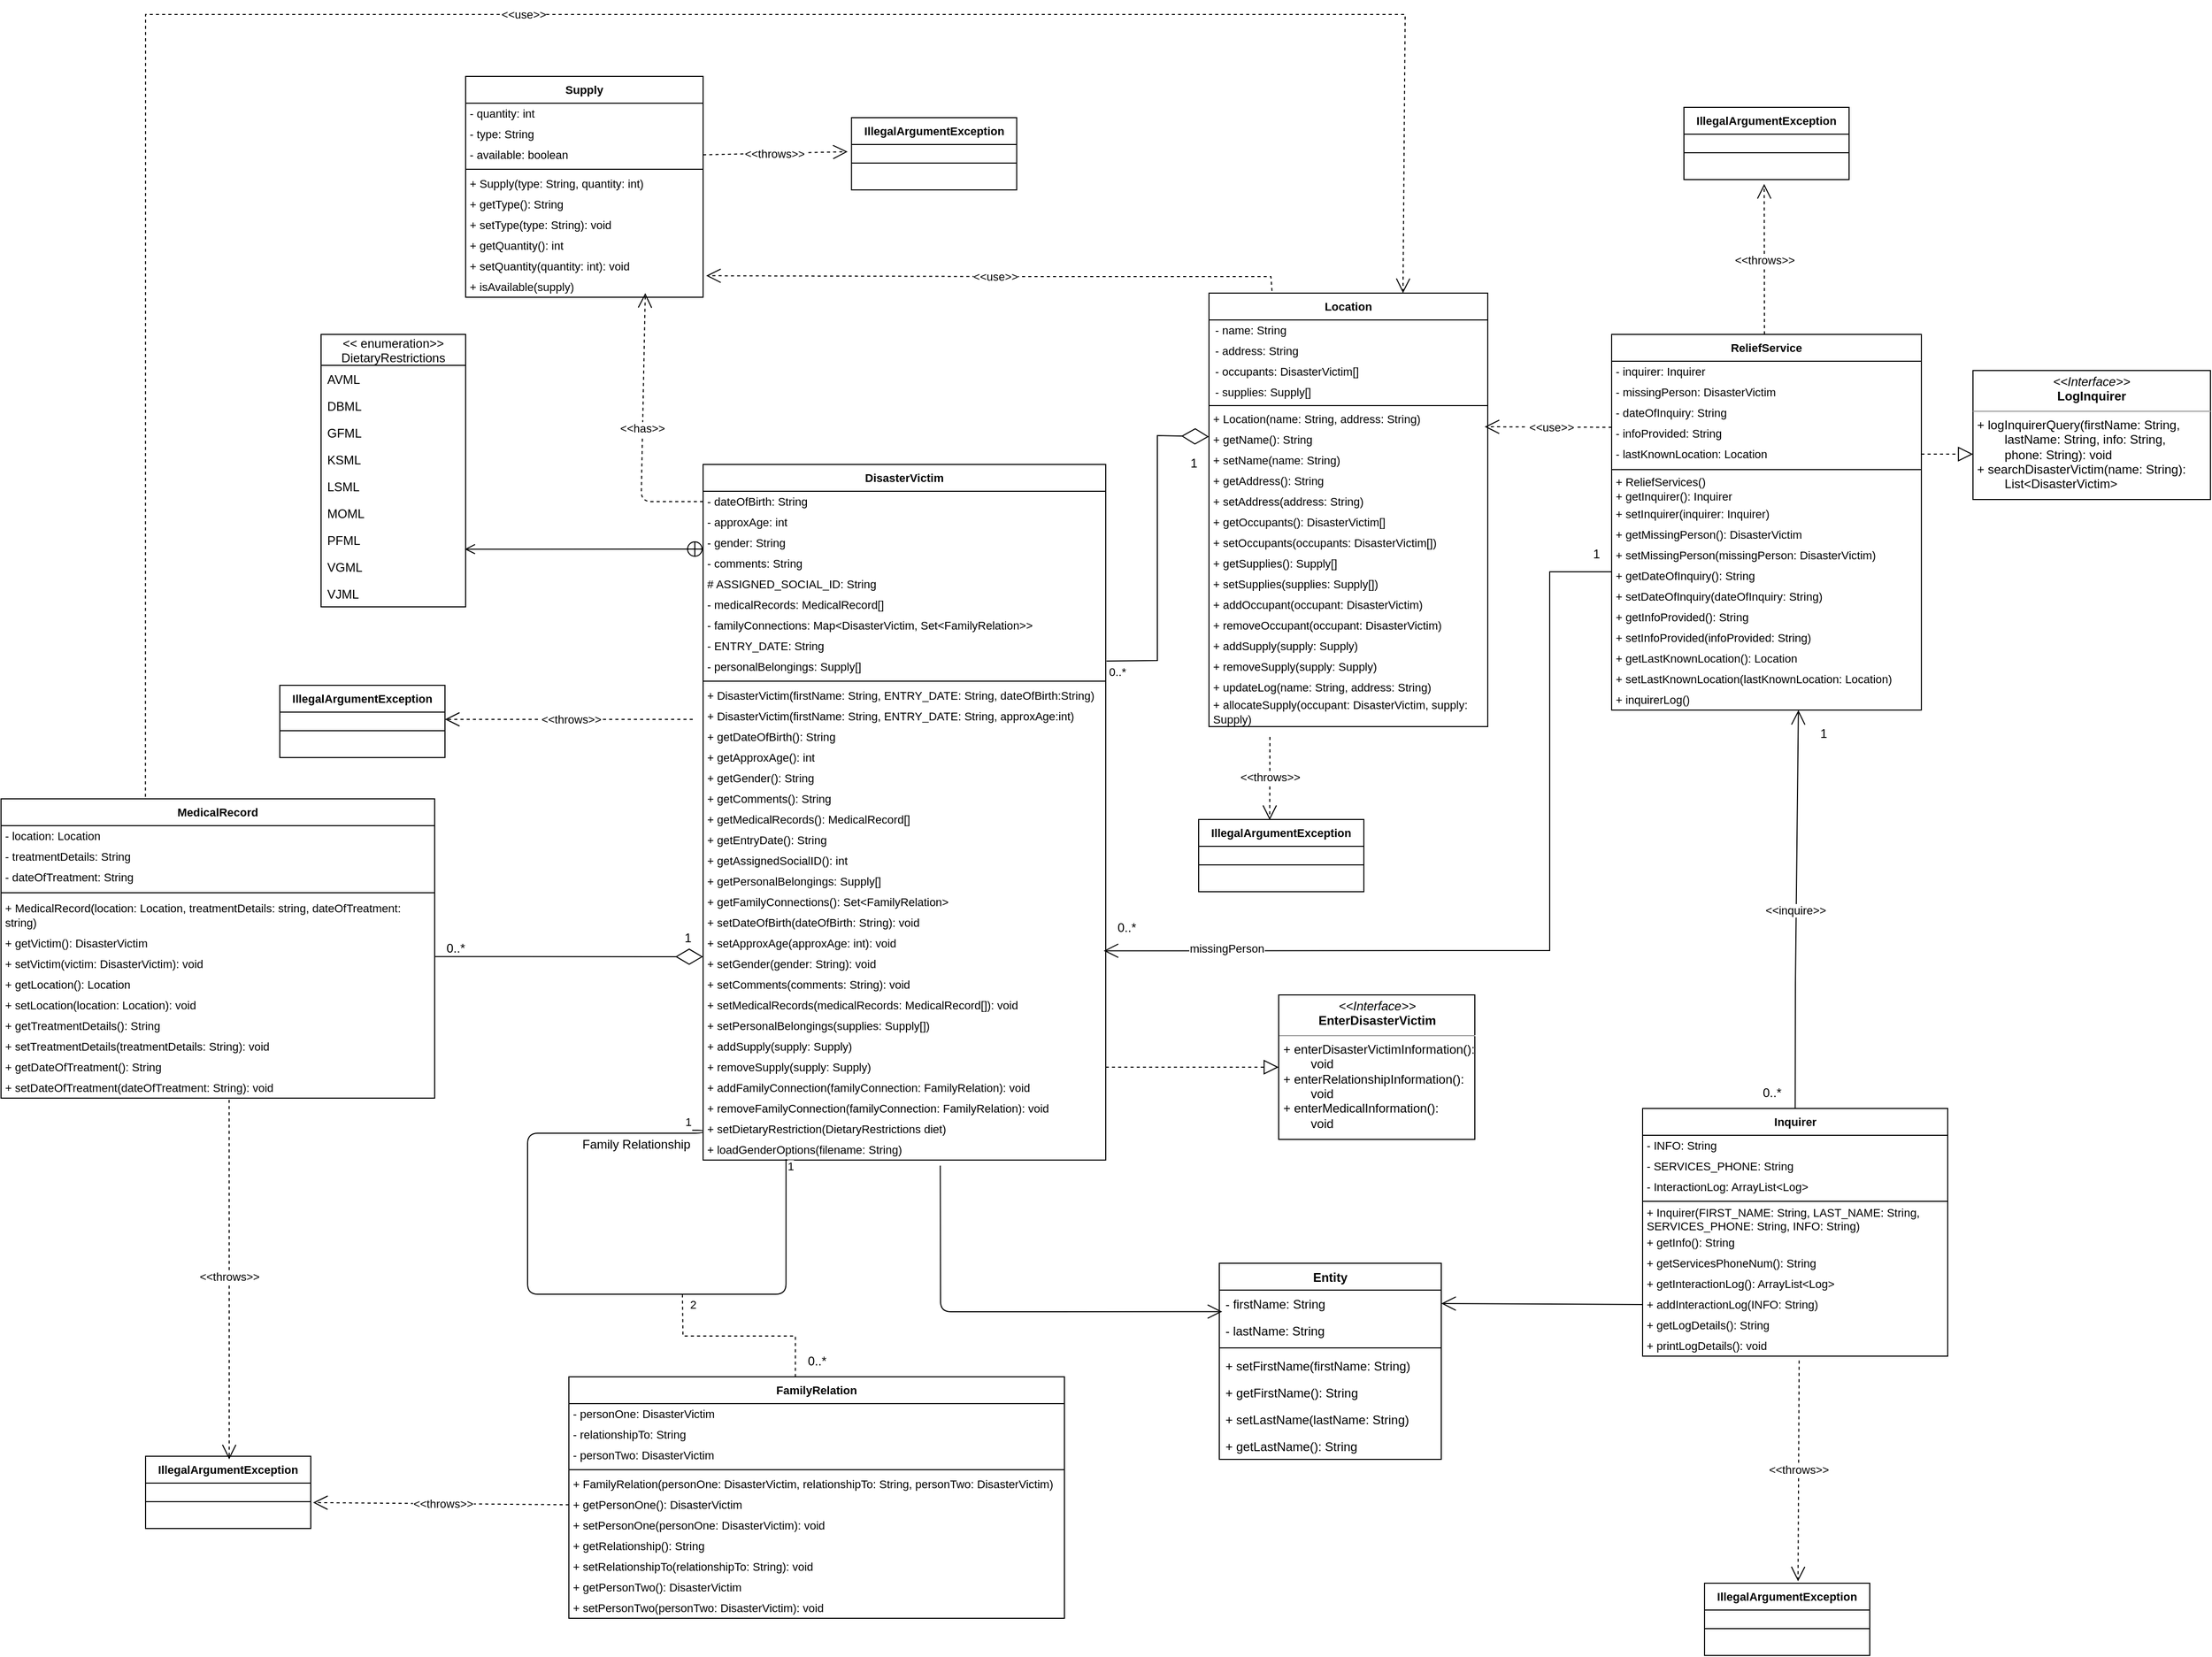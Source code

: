 <mxfile>
    <diagram name="Page-1" id="L9lY0FeQg1hAz9lilDh_">
        <mxGraphModel dx="1129" dy="535" grid="1" gridSize="10" guides="1" tooltips="1" connect="1" arrows="1" fold="1" page="1" pageScale="1" pageWidth="1100" pageHeight="850" math="0" shadow="0">
            <root>
                <mxCell id="0"/>
                <mxCell id="1" parent="0"/>
                <mxCell id="IQGA6cE4jp5-96vaCsd2-1" value="MedicalRecord" style="swimlane;fontStyle=1;align=center;verticalAlign=middle;childLayout=stackLayout;horizontal=1;startSize=26;horizontalStack=0;resizeParent=1;resizeParentMax=0;resizeLast=0;collapsible=1;marginBottom=0;html=1;spacing=0;fontSize=11;whiteSpace=wrap;" parent="1" vertex="1">
                    <mxGeometry x="60" y="840" width="420" height="290" as="geometry"/>
                </mxCell>
                <mxCell id="IQGA6cE4jp5-96vaCsd2-2" value="- location: Location" style="text;strokeColor=none;fillColor=none;align=left;verticalAlign=middle;spacingLeft=4;spacingRight=4;overflow=hidden;rotatable=0;points=[[0,0.5],[1,0.5]];portConstraint=eastwest;html=1;spacing=0;fontSize=11;whiteSpace=wrap;horizontal=1;" parent="IQGA6cE4jp5-96vaCsd2-1" vertex="1">
                    <mxGeometry y="26" width="420" height="20" as="geometry"/>
                </mxCell>
                <mxCell id="IQGA6cE4jp5-96vaCsd2-5" value="- treatmentDetails: String" style="text;strokeColor=none;fillColor=none;align=left;verticalAlign=middle;spacingLeft=4;spacingRight=4;overflow=hidden;rotatable=0;points=[[0,0.5],[1,0.5]];portConstraint=eastwest;html=1;spacing=0;fontSize=11;whiteSpace=wrap;horizontal=1;" parent="IQGA6cE4jp5-96vaCsd2-1" vertex="1">
                    <mxGeometry y="46" width="420" height="20" as="geometry"/>
                </mxCell>
                <mxCell id="IQGA6cE4jp5-96vaCsd2-6" value="- dateOfTreatment: String" style="text;strokeColor=none;fillColor=none;align=left;verticalAlign=middle;spacingLeft=4;spacingRight=4;overflow=hidden;rotatable=0;points=[[0,0.5],[1,0.5]];portConstraint=eastwest;html=1;spacing=0;fontSize=11;whiteSpace=wrap;horizontal=1;" parent="IQGA6cE4jp5-96vaCsd2-1" vertex="1">
                    <mxGeometry y="66" width="420" height="20" as="geometry"/>
                </mxCell>
                <mxCell id="IQGA6cE4jp5-96vaCsd2-3" value="" style="line;strokeWidth=1;fillColor=none;align=left;verticalAlign=middle;spacingTop=-1;spacingLeft=3;spacingRight=3;rotatable=0;labelPosition=right;points=[];portConstraint=eastwest;strokeColor=inherit;spacing=0;fontSize=11;whiteSpace=wrap;horizontal=1;" parent="IQGA6cE4jp5-96vaCsd2-1" vertex="1">
                    <mxGeometry y="86" width="420" height="10" as="geometry"/>
                </mxCell>
                <mxCell id="IQGA6cE4jp5-96vaCsd2-4" value="+ MedicalRecord(location: Location, treatmentDetails: string, dateOfTreatment: string)" style="text;strokeColor=none;fillColor=none;align=left;verticalAlign=middle;spacingLeft=4;spacingRight=4;overflow=hidden;rotatable=0;points=[[0,0.5],[1,0.5]];portConstraint=eastwest;html=1;spacing=0;fontSize=11;whiteSpace=wrap;horizontal=1;" parent="IQGA6cE4jp5-96vaCsd2-1" vertex="1">
                    <mxGeometry y="96" width="420" height="34" as="geometry"/>
                </mxCell>
                <mxCell id="IQGA6cE4jp5-96vaCsd2-7" value="+ getVictim(): DisasterVictim" style="text;strokeColor=none;fillColor=none;align=left;verticalAlign=middle;spacingLeft=4;spacingRight=4;overflow=hidden;rotatable=0;points=[[0,0.5],[1,0.5]];portConstraint=eastwest;html=1;spacing=0;fontSize=11;whiteSpace=wrap;horizontal=1;" parent="IQGA6cE4jp5-96vaCsd2-1" vertex="1">
                    <mxGeometry y="130" width="420" height="20" as="geometry"/>
                </mxCell>
                <mxCell id="IQGA6cE4jp5-96vaCsd2-8" value="+ setVictim(victim: DisasterVictim): void" style="text;strokeColor=none;fillColor=none;align=left;verticalAlign=middle;spacingLeft=4;spacingRight=4;overflow=hidden;rotatable=0;points=[[0,0.5],[1,0.5]];portConstraint=eastwest;html=1;spacing=0;fontSize=11;whiteSpace=wrap;horizontal=1;" parent="IQGA6cE4jp5-96vaCsd2-1" vertex="1">
                    <mxGeometry y="150" width="420" height="20" as="geometry"/>
                </mxCell>
                <mxCell id="IQGA6cE4jp5-96vaCsd2-9" value="+ getLocation(): Location" style="text;strokeColor=none;fillColor=none;align=left;verticalAlign=middle;spacingLeft=4;spacingRight=4;overflow=hidden;rotatable=0;points=[[0,0.5],[1,0.5]];portConstraint=eastwest;html=1;spacing=0;fontSize=11;whiteSpace=wrap;horizontal=1;" parent="IQGA6cE4jp5-96vaCsd2-1" vertex="1">
                    <mxGeometry y="170" width="420" height="20" as="geometry"/>
                </mxCell>
                <mxCell id="IQGA6cE4jp5-96vaCsd2-10" value="+ setLocation(location: Location): void" style="text;strokeColor=none;fillColor=none;align=left;verticalAlign=middle;spacingLeft=4;spacingRight=4;overflow=hidden;rotatable=0;points=[[0,0.5],[1,0.5]];portConstraint=eastwest;html=1;spacing=0;fontSize=11;whiteSpace=wrap;horizontal=1;" parent="IQGA6cE4jp5-96vaCsd2-1" vertex="1">
                    <mxGeometry y="190" width="420" height="20" as="geometry"/>
                </mxCell>
                <mxCell id="IQGA6cE4jp5-96vaCsd2-11" value="+ getTreatmentDetails(): String" style="text;strokeColor=none;fillColor=none;align=left;verticalAlign=middle;spacingLeft=4;spacingRight=4;overflow=hidden;rotatable=0;points=[[0,0.5],[1,0.5]];portConstraint=eastwest;html=1;spacing=0;fontSize=11;whiteSpace=wrap;horizontal=1;" parent="IQGA6cE4jp5-96vaCsd2-1" vertex="1">
                    <mxGeometry y="210" width="420" height="20" as="geometry"/>
                </mxCell>
                <mxCell id="IQGA6cE4jp5-96vaCsd2-12" value="+ setTreatmentDetails(treatmentDetails: String): void" style="text;strokeColor=none;fillColor=none;align=left;verticalAlign=middle;spacingLeft=4;spacingRight=4;overflow=hidden;rotatable=0;points=[[0,0.5],[1,0.5]];portConstraint=eastwest;html=1;spacing=0;fontSize=11;whiteSpace=wrap;horizontal=1;" parent="IQGA6cE4jp5-96vaCsd2-1" vertex="1">
                    <mxGeometry y="230" width="420" height="20" as="geometry"/>
                </mxCell>
                <mxCell id="IQGA6cE4jp5-96vaCsd2-13" value="+ getDateOfTreatment(): String" style="text;strokeColor=none;fillColor=none;align=left;verticalAlign=middle;spacingLeft=4;spacingRight=4;overflow=hidden;rotatable=0;points=[[0,0.5],[1,0.5]];portConstraint=eastwest;html=1;spacing=0;fontSize=11;whiteSpace=wrap;horizontal=1;" parent="IQGA6cE4jp5-96vaCsd2-1" vertex="1">
                    <mxGeometry y="250" width="420" height="20" as="geometry"/>
                </mxCell>
                <mxCell id="IQGA6cE4jp5-96vaCsd2-14" value="+ setDateOfTreatment(dateOfTreatment: String): void" style="text;strokeColor=none;fillColor=none;align=left;verticalAlign=middle;spacingLeft=4;spacingRight=4;overflow=hidden;rotatable=0;points=[[0,0.5],[1,0.5]];portConstraint=eastwest;html=1;spacing=0;fontSize=11;whiteSpace=wrap;horizontal=1;" parent="IQGA6cE4jp5-96vaCsd2-1" vertex="1">
                    <mxGeometry y="270" width="420" height="20" as="geometry"/>
                </mxCell>
                <mxCell id="IQGA6cE4jp5-96vaCsd2-15" value="IllegalArgumentException" style="swimlane;fontStyle=1;align=center;verticalAlign=middle;childLayout=stackLayout;horizontal=1;startSize=26;horizontalStack=0;resizeParent=1;resizeParentMax=0;resizeLast=0;collapsible=1;marginBottom=0;html=1;spacing=0;fontSize=11;whiteSpace=wrap;" parent="1" vertex="1">
                    <mxGeometry x="200" y="1477" width="160" height="70" as="geometry"/>
                </mxCell>
                <mxCell id="IQGA6cE4jp5-96vaCsd2-16" value="&amp;nbsp;" style="text;strokeColor=none;fillColor=none;align=left;verticalAlign=middle;spacingLeft=4;spacingRight=4;overflow=hidden;rotatable=0;points=[[0,0.5],[1,0.5]];portConstraint=eastwest;html=1;spacing=0;fontSize=11;whiteSpace=wrap;horizontal=1;" parent="IQGA6cE4jp5-96vaCsd2-15" vertex="1">
                    <mxGeometry y="26" width="160" height="14" as="geometry"/>
                </mxCell>
                <mxCell id="IQGA6cE4jp5-96vaCsd2-17" value="" style="line;strokeWidth=1;fillColor=none;align=left;verticalAlign=middle;spacingTop=-1;spacingLeft=3;spacingRight=3;rotatable=0;labelPosition=right;points=[];portConstraint=eastwest;strokeColor=inherit;spacing=0;fontSize=11;whiteSpace=wrap;horizontal=1;" parent="IQGA6cE4jp5-96vaCsd2-15" vertex="1">
                    <mxGeometry y="40" width="160" height="8" as="geometry"/>
                </mxCell>
                <mxCell id="IQGA6cE4jp5-96vaCsd2-18" value="&amp;nbsp;" style="text;strokeColor=none;fillColor=none;align=left;verticalAlign=middle;spacingLeft=4;spacingRight=4;overflow=hidden;rotatable=0;points=[[0,0.5],[1,0.5]];portConstraint=eastwest;html=1;spacing=0;fontSize=11;whiteSpace=wrap;horizontal=1;" parent="IQGA6cE4jp5-96vaCsd2-15" vertex="1">
                    <mxGeometry y="48" width="160" height="22" as="geometry"/>
                </mxCell>
                <mxCell id="IQGA6cE4jp5-96vaCsd2-19" value="&amp;lt;&amp;lt;throws&amp;gt;&amp;gt;" style="endArrow=open;endSize=12;dashed=1;html=1;rounded=0;spacing=0;fontSize=11;verticalAlign=middle;horizontal=1;exitX=0.526;exitY=1.083;exitDx=0;exitDy=0;exitPerimeter=0;" parent="1" source="IQGA6cE4jp5-96vaCsd2-14" edge="1">
                    <mxGeometry x="-0.014" width="160" relative="1" as="geometry">
                        <mxPoint x="380" y="1200" as="sourcePoint"/>
                        <mxPoint x="281" y="1480" as="targetPoint"/>
                        <mxPoint as="offset"/>
                        <Array as="points">
                            <mxPoint x="281" y="1330"/>
                        </Array>
                    </mxGeometry>
                </mxCell>
                <mxCell id="IQGA6cE4jp5-96vaCsd2-22" value="Supply" style="swimlane;fontStyle=1;align=center;verticalAlign=middle;childLayout=stackLayout;horizontal=1;startSize=26;horizontalStack=0;resizeParent=1;resizeParentMax=0;resizeLast=0;collapsible=1;marginBottom=0;whiteSpace=wrap;html=1;fontSize=11;spacing=0;spacingBottom=0;" parent="1" vertex="1">
                    <mxGeometry x="510" y="140" width="230" height="214" as="geometry"/>
                </mxCell>
                <mxCell id="IQGA6cE4jp5-96vaCsd2-26" value="- quantity: int" style="text;strokeColor=none;fillColor=none;align=left;verticalAlign=middle;spacingLeft=4;spacingRight=4;overflow=hidden;rotatable=0;points=[[0,0.5],[1,0.5]];portConstraint=eastwest;whiteSpace=wrap;html=1;fontSize=11;spacing=0;spacingBottom=0;horizontal=1;" parent="IQGA6cE4jp5-96vaCsd2-22" vertex="1">
                    <mxGeometry y="26" width="230" height="20" as="geometry"/>
                </mxCell>
                <mxCell id="62" value="- type: String" style="text;strokeColor=none;fillColor=none;align=left;verticalAlign=middle;spacingLeft=4;spacingRight=4;overflow=hidden;rotatable=0;points=[[0,0.5],[1,0.5]];portConstraint=eastwest;whiteSpace=wrap;html=1;fontSize=11;spacing=0;spacingBottom=0;horizontal=1;" vertex="1" parent="IQGA6cE4jp5-96vaCsd2-22">
                    <mxGeometry y="46" width="230" height="20" as="geometry"/>
                </mxCell>
                <mxCell id="25" value="- available: boolean" style="text;strokeColor=none;fillColor=none;align=left;verticalAlign=middle;spacingLeft=4;spacingRight=4;overflow=hidden;rotatable=0;points=[[0,0.5],[1,0.5]];portConstraint=eastwest;whiteSpace=wrap;html=1;fontSize=11;spacing=0;spacingBottom=0;horizontal=1;" vertex="1" parent="IQGA6cE4jp5-96vaCsd2-22">
                    <mxGeometry y="66" width="230" height="20" as="geometry"/>
                </mxCell>
                <mxCell id="IQGA6cE4jp5-96vaCsd2-24" value="" style="line;strokeWidth=1;fillColor=none;align=left;verticalAlign=middle;spacingTop=-1;spacingLeft=3;spacingRight=3;rotatable=0;labelPosition=right;points=[];portConstraint=eastwest;strokeColor=inherit;fontSize=11;whiteSpace=wrap;spacing=0;spacingBottom=0;horizontal=1;" parent="IQGA6cE4jp5-96vaCsd2-22" vertex="1">
                    <mxGeometry y="86" width="230" height="8" as="geometry"/>
                </mxCell>
                <mxCell id="IQGA6cE4jp5-96vaCsd2-25" value="+ Supply(type: String, quantity: int)" style="text;strokeColor=none;fillColor=none;align=left;verticalAlign=middle;spacingLeft=4;spacingRight=4;overflow=hidden;rotatable=0;points=[[0,0.5],[1,0.5]];portConstraint=eastwest;whiteSpace=wrap;html=1;fontSize=11;spacing=0;spacingBottom=0;horizontal=1;" parent="IQGA6cE4jp5-96vaCsd2-22" vertex="1">
                    <mxGeometry y="94" width="230" height="20" as="geometry"/>
                </mxCell>
                <mxCell id="IQGA6cE4jp5-96vaCsd2-27" value="+ getType(): String" style="text;strokeColor=none;fillColor=none;align=left;verticalAlign=middle;spacingLeft=4;spacingRight=4;overflow=hidden;rotatable=0;points=[[0,0.5],[1,0.5]];portConstraint=eastwest;whiteSpace=wrap;html=1;fontSize=11;spacing=0;spacingBottom=0;horizontal=1;" parent="IQGA6cE4jp5-96vaCsd2-22" vertex="1">
                    <mxGeometry y="114" width="230" height="20" as="geometry"/>
                </mxCell>
                <mxCell id="IQGA6cE4jp5-96vaCsd2-28" value="+ setType(type: String): void" style="text;strokeColor=none;fillColor=none;align=left;verticalAlign=middle;spacingLeft=4;spacingRight=4;overflow=hidden;rotatable=0;points=[[0,0.5],[1,0.5]];portConstraint=eastwest;whiteSpace=wrap;html=1;fontSize=11;spacing=0;spacingBottom=0;horizontal=1;" parent="IQGA6cE4jp5-96vaCsd2-22" vertex="1">
                    <mxGeometry y="134" width="230" height="20" as="geometry"/>
                </mxCell>
                <mxCell id="IQGA6cE4jp5-96vaCsd2-29" value="+ getQuantity(): int" style="text;strokeColor=none;fillColor=none;align=left;verticalAlign=middle;spacingLeft=4;spacingRight=4;overflow=hidden;rotatable=0;points=[[0,0.5],[1,0.5]];portConstraint=eastwest;whiteSpace=wrap;html=1;fontSize=11;spacing=0;spacingBottom=0;horizontal=1;" parent="IQGA6cE4jp5-96vaCsd2-22" vertex="1">
                    <mxGeometry y="154" width="230" height="20" as="geometry"/>
                </mxCell>
                <mxCell id="63" value="+ setQuantity(quantity: int): void" style="text;strokeColor=none;fillColor=none;align=left;verticalAlign=middle;spacingLeft=4;spacingRight=4;overflow=hidden;rotatable=0;points=[[0,0.5],[1,0.5]];portConstraint=eastwest;whiteSpace=wrap;html=1;fontSize=11;spacing=0;spacingBottom=0;horizontal=1;" vertex="1" parent="IQGA6cE4jp5-96vaCsd2-22">
                    <mxGeometry y="174" width="230" height="20" as="geometry"/>
                </mxCell>
                <mxCell id="IQGA6cE4jp5-96vaCsd2-30" value="+ isAvailable(supply)" style="text;strokeColor=none;fillColor=none;align=left;verticalAlign=middle;spacingLeft=4;spacingRight=4;overflow=hidden;rotatable=0;points=[[0,0.5],[1,0.5]];portConstraint=eastwest;whiteSpace=wrap;html=1;fontSize=11;spacing=0;spacingBottom=0;horizontal=1;" parent="IQGA6cE4jp5-96vaCsd2-22" vertex="1">
                    <mxGeometry y="194" width="230" height="20" as="geometry"/>
                </mxCell>
                <mxCell id="IQGA6cE4jp5-96vaCsd2-31" value="Location" style="swimlane;fontStyle=1;align=center;verticalAlign=middle;childLayout=stackLayout;horizontal=1;startSize=26;horizontalStack=0;resizeParent=1;resizeParentMax=0;resizeLast=0;collapsible=1;marginBottom=0;whiteSpace=wrap;html=1;fontSize=11;" parent="1" vertex="1">
                    <mxGeometry x="1230" y="350" width="270" height="420" as="geometry"/>
                </mxCell>
                <mxCell id="IQGA6cE4jp5-96vaCsd2-35" value="- name: String" style="text;strokeColor=none;fillColor=none;align=left;verticalAlign=middle;spacingLeft=4;spacingRight=4;overflow=hidden;rotatable=0;points=[[0,0.5],[1,0.5]];portConstraint=eastwest;whiteSpace=wrap;html=1;fontSize=11;" parent="IQGA6cE4jp5-96vaCsd2-31" vertex="1">
                    <mxGeometry y="26" width="270" height="20" as="geometry"/>
                </mxCell>
                <mxCell id="IQGA6cE4jp5-96vaCsd2-36" value="- address: String" style="text;strokeColor=none;fillColor=none;align=left;verticalAlign=middle;spacingLeft=4;spacingRight=4;overflow=hidden;rotatable=0;points=[[0,0.5],[1,0.5]];portConstraint=eastwest;whiteSpace=wrap;html=1;fontSize=11;" parent="IQGA6cE4jp5-96vaCsd2-31" vertex="1">
                    <mxGeometry y="46" width="270" height="20" as="geometry"/>
                </mxCell>
                <mxCell id="IQGA6cE4jp5-96vaCsd2-37" value="- occupants: DisasterVictim[]" style="text;strokeColor=none;fillColor=none;align=left;verticalAlign=middle;spacingLeft=4;spacingRight=4;overflow=hidden;rotatable=0;points=[[0,0.5],[1,0.5]];portConstraint=eastwest;whiteSpace=wrap;html=1;fontSize=11;" parent="IQGA6cE4jp5-96vaCsd2-31" vertex="1">
                    <mxGeometry y="66" width="270" height="20" as="geometry"/>
                </mxCell>
                <mxCell id="IQGA6cE4jp5-96vaCsd2-38" value="- supplies: Supply[]" style="text;strokeColor=none;fillColor=none;align=left;verticalAlign=middle;spacingLeft=4;spacingRight=4;overflow=hidden;rotatable=0;points=[[0,0.5],[1,0.5]];portConstraint=eastwest;whiteSpace=wrap;html=1;fontSize=11;" parent="IQGA6cE4jp5-96vaCsd2-31" vertex="1">
                    <mxGeometry y="86" width="270" height="20" as="geometry"/>
                </mxCell>
                <mxCell id="IQGA6cE4jp5-96vaCsd2-33" value="" style="line;strokeWidth=1;fillColor=none;align=left;verticalAlign=middle;spacingTop=-1;spacingLeft=3;spacingRight=3;rotatable=0;labelPosition=right;points=[];portConstraint=eastwest;strokeColor=inherit;fontSize=11;whiteSpace=wrap;" parent="IQGA6cE4jp5-96vaCsd2-31" vertex="1">
                    <mxGeometry y="106" width="270" height="6" as="geometry"/>
                </mxCell>
                <mxCell id="IQGA6cE4jp5-96vaCsd2-34" value="+ Location(name: String, address: String)" style="text;strokeColor=none;fillColor=none;align=left;verticalAlign=middle;spacingLeft=4;spacingRight=0;overflow=hidden;rotatable=0;points=[[0,0.5],[1,0.5]];portConstraint=eastwest;whiteSpace=wrap;html=1;fontSize=11;spacing=0;" parent="IQGA6cE4jp5-96vaCsd2-31" vertex="1">
                    <mxGeometry y="112" width="270" height="20" as="geometry"/>
                </mxCell>
                <mxCell id="IQGA6cE4jp5-96vaCsd2-39" value="+ getName(): String" style="text;strokeColor=none;fillColor=none;align=left;verticalAlign=middle;spacingLeft=4;spacingRight=0;overflow=hidden;rotatable=0;points=[[0,0.5],[1,0.5]];portConstraint=eastwest;whiteSpace=wrap;html=1;fontSize=11;spacing=0;" parent="IQGA6cE4jp5-96vaCsd2-31" vertex="1">
                    <mxGeometry y="132" width="270" height="20" as="geometry"/>
                </mxCell>
                <mxCell id="IQGA6cE4jp5-96vaCsd2-40" value="+ setName(name: String)" style="text;strokeColor=none;fillColor=none;align=left;verticalAlign=middle;spacingLeft=4;spacingRight=0;overflow=hidden;rotatable=0;points=[[0,0.5],[1,0.5]];portConstraint=eastwest;whiteSpace=wrap;html=1;fontSize=11;spacing=0;" parent="IQGA6cE4jp5-96vaCsd2-31" vertex="1">
                    <mxGeometry y="152" width="270" height="20" as="geometry"/>
                </mxCell>
                <mxCell id="IQGA6cE4jp5-96vaCsd2-41" value="+ getAddress(): String" style="text;strokeColor=none;fillColor=none;align=left;verticalAlign=middle;spacingLeft=4;spacingRight=0;overflow=hidden;rotatable=0;points=[[0,0.5],[1,0.5]];portConstraint=eastwest;whiteSpace=wrap;html=1;fontSize=11;spacing=0;" parent="IQGA6cE4jp5-96vaCsd2-31" vertex="1">
                    <mxGeometry y="172" width="270" height="20" as="geometry"/>
                </mxCell>
                <mxCell id="IQGA6cE4jp5-96vaCsd2-42" value="+ setAddress(address: String)" style="text;strokeColor=none;fillColor=none;align=left;verticalAlign=middle;spacingLeft=4;spacingRight=0;overflow=hidden;rotatable=0;points=[[0,0.5],[1,0.5]];portConstraint=eastwest;whiteSpace=wrap;html=1;fontSize=11;spacing=0;" parent="IQGA6cE4jp5-96vaCsd2-31" vertex="1">
                    <mxGeometry y="192" width="270" height="20" as="geometry"/>
                </mxCell>
                <mxCell id="IQGA6cE4jp5-96vaCsd2-43" value="+ getOccupants(): DisasterVictim[]" style="text;strokeColor=none;fillColor=none;align=left;verticalAlign=middle;spacingLeft=4;spacingRight=0;overflow=hidden;rotatable=0;points=[[0,0.5],[1,0.5]];portConstraint=eastwest;whiteSpace=wrap;html=1;fontSize=11;spacing=0;" parent="IQGA6cE4jp5-96vaCsd2-31" vertex="1">
                    <mxGeometry y="212" width="270" height="20" as="geometry"/>
                </mxCell>
                <mxCell id="IQGA6cE4jp5-96vaCsd2-44" value="+ setOccupants(occupants: DisasterVictim[])" style="text;strokeColor=none;fillColor=none;align=left;verticalAlign=middle;spacingLeft=4;spacingRight=0;overflow=hidden;rotatable=0;points=[[0,0.5],[1,0.5]];portConstraint=eastwest;whiteSpace=wrap;html=1;fontSize=11;spacing=0;" parent="IQGA6cE4jp5-96vaCsd2-31" vertex="1">
                    <mxGeometry y="232" width="270" height="20" as="geometry"/>
                </mxCell>
                <mxCell id="IQGA6cE4jp5-96vaCsd2-45" value="+ getSupplies(): Supply[]" style="text;strokeColor=none;fillColor=none;align=left;verticalAlign=middle;spacingLeft=4;spacingRight=0;overflow=hidden;rotatable=0;points=[[0,0.5],[1,0.5]];portConstraint=eastwest;whiteSpace=wrap;html=1;fontSize=11;spacing=0;" parent="IQGA6cE4jp5-96vaCsd2-31" vertex="1">
                    <mxGeometry y="252" width="270" height="20" as="geometry"/>
                </mxCell>
                <mxCell id="IQGA6cE4jp5-96vaCsd2-46" value="+ setSupplies(supplies: Supply[])" style="text;strokeColor=none;fillColor=none;align=left;verticalAlign=middle;spacingLeft=4;spacingRight=0;overflow=hidden;rotatable=0;points=[[0,0.5],[1,0.5]];portConstraint=eastwest;whiteSpace=wrap;html=1;fontSize=11;spacing=0;" parent="IQGA6cE4jp5-96vaCsd2-31" vertex="1">
                    <mxGeometry y="272" width="270" height="20" as="geometry"/>
                </mxCell>
                <mxCell id="IQGA6cE4jp5-96vaCsd2-56" value="+ addOccupant(occupant: DisasterVictim)" style="text;strokeColor=none;fillColor=none;align=left;verticalAlign=middle;spacingLeft=4;spacingRight=0;overflow=hidden;rotatable=0;points=[[0,0.5],[1,0.5]];portConstraint=eastwest;whiteSpace=wrap;html=1;fontSize=11;spacing=0;" parent="IQGA6cE4jp5-96vaCsd2-31" vertex="1">
                    <mxGeometry y="292" width="270" height="20" as="geometry"/>
                </mxCell>
                <mxCell id="IQGA6cE4jp5-96vaCsd2-57" value="+ removeOccupant(occupant: DisasterVictim)" style="text;strokeColor=none;fillColor=none;align=left;verticalAlign=middle;spacingLeft=4;spacingRight=0;overflow=hidden;rotatable=0;points=[[0,0.5],[1,0.5]];portConstraint=eastwest;whiteSpace=wrap;html=1;fontSize=11;spacing=0;" parent="IQGA6cE4jp5-96vaCsd2-31" vertex="1">
                    <mxGeometry y="312" width="270" height="20" as="geometry"/>
                </mxCell>
                <mxCell id="IQGA6cE4jp5-96vaCsd2-58" value="+ addSupply(supply: Supply)" style="text;strokeColor=none;fillColor=none;align=left;verticalAlign=middle;spacingLeft=4;spacingRight=0;overflow=hidden;rotatable=0;points=[[0,0.5],[1,0.5]];portConstraint=eastwest;whiteSpace=wrap;html=1;fontSize=11;spacing=0;" parent="IQGA6cE4jp5-96vaCsd2-31" vertex="1">
                    <mxGeometry y="332" width="270" height="20" as="geometry"/>
                </mxCell>
                <mxCell id="IQGA6cE4jp5-96vaCsd2-59" value="+ removeSupply(supply: Supply)" style="text;strokeColor=none;fillColor=none;align=left;verticalAlign=middle;spacingLeft=4;spacingRight=0;overflow=hidden;rotatable=0;points=[[0,0.5],[1,0.5]];portConstraint=eastwest;whiteSpace=wrap;html=1;fontSize=11;spacing=0;" parent="IQGA6cE4jp5-96vaCsd2-31" vertex="1">
                    <mxGeometry y="352" width="270" height="20" as="geometry"/>
                </mxCell>
                <mxCell id="IQGA6cE4jp5-96vaCsd2-60" value="+ updateLog(name: String, address: String)" style="text;strokeColor=none;fillColor=none;align=left;verticalAlign=middle;spacingLeft=4;spacingRight=0;overflow=hidden;rotatable=0;points=[[0,0.5],[1,0.5]];portConstraint=eastwest;whiteSpace=wrap;html=1;fontSize=11;spacing=0;" parent="IQGA6cE4jp5-96vaCsd2-31" vertex="1">
                    <mxGeometry y="372" width="270" height="20" as="geometry"/>
                </mxCell>
                <mxCell id="36" value="+ allocateSupply(occupant: DisasterVictim, supply: Supply)" style="text;strokeColor=none;fillColor=none;align=left;verticalAlign=middle;spacingLeft=4;spacingRight=0;overflow=hidden;rotatable=0;points=[[0,0.5],[1,0.5]];portConstraint=eastwest;whiteSpace=wrap;html=1;fontSize=11;spacing=0;" vertex="1" parent="IQGA6cE4jp5-96vaCsd2-31">
                    <mxGeometry y="392" width="270" height="28" as="geometry"/>
                </mxCell>
                <mxCell id="IQGA6cE4jp5-96vaCsd2-47" value="DisasterVictim" style="swimlane;fontStyle=1;align=center;verticalAlign=middle;childLayout=stackLayout;horizontal=1;startSize=26;horizontalStack=0;resizeParent=1;resizeParentMax=0;resizeLast=0;collapsible=1;marginBottom=0;whiteSpace=wrap;html=1;fontSize=11;spacing=0;spacingBottom=0;" parent="1" vertex="1">
                    <mxGeometry x="740" y="516" width="390" height="674" as="geometry"/>
                </mxCell>
                <mxCell id="20" value="- dateOfBirth: String" style="text;strokeColor=none;fillColor=none;align=left;verticalAlign=middle;spacingLeft=4;spacingRight=4;overflow=hidden;rotatable=0;points=[[0,0.5],[1,0.5]];portConstraint=eastwest;whiteSpace=wrap;html=1;fontSize=11;spacing=0;spacingBottom=0;horizontal=1;" vertex="1" parent="IQGA6cE4jp5-96vaCsd2-47">
                    <mxGeometry y="26" width="390" height="20" as="geometry"/>
                </mxCell>
                <mxCell id="IQGA6cE4jp5-96vaCsd2-62" value="- approxAge: int" style="text;strokeColor=none;fillColor=none;align=left;verticalAlign=middle;spacingLeft=4;spacingRight=4;overflow=hidden;rotatable=0;points=[[0,0.5],[1,0.5]];portConstraint=eastwest;whiteSpace=wrap;html=1;fontSize=11;spacing=0;spacingBottom=0;horizontal=1;" parent="IQGA6cE4jp5-96vaCsd2-47" vertex="1">
                    <mxGeometry y="46" width="390" height="20" as="geometry"/>
                </mxCell>
                <mxCell id="IQGA6cE4jp5-96vaCsd2-63" value="- gender: String" style="text;strokeColor=none;fillColor=none;align=left;verticalAlign=middle;spacingLeft=4;spacingRight=4;overflow=hidden;rotatable=0;points=[[0,0.5],[1,0.5]];portConstraint=eastwest;whiteSpace=wrap;html=1;fontSize=11;spacing=0;spacingBottom=0;horizontal=1;" parent="IQGA6cE4jp5-96vaCsd2-47" vertex="1">
                    <mxGeometry y="66" width="390" height="20" as="geometry"/>
                </mxCell>
                <mxCell id="IQGA6cE4jp5-96vaCsd2-64" value="- comments: String" style="text;strokeColor=none;fillColor=none;align=left;verticalAlign=middle;spacingLeft=4;spacingRight=4;overflow=hidden;rotatable=0;points=[[0,0.5],[1,0.5]];portConstraint=eastwest;whiteSpace=wrap;html=1;fontSize=11;spacing=0;spacingBottom=0;horizontal=1;" parent="IQGA6cE4jp5-96vaCsd2-47" vertex="1">
                    <mxGeometry y="86" width="390" height="20" as="geometry"/>
                </mxCell>
                <mxCell id="IQGA6cE4jp5-96vaCsd2-65" value="# ASSIGNED_SOCIAL_ID: String" style="text;strokeColor=none;fillColor=none;align=left;verticalAlign=middle;spacingLeft=4;spacingRight=4;overflow=hidden;rotatable=0;points=[[0,0.5],[1,0.5]];portConstraint=eastwest;whiteSpace=wrap;html=1;fontSize=11;spacing=0;spacingBottom=0;horizontal=1;" parent="IQGA6cE4jp5-96vaCsd2-47" vertex="1">
                    <mxGeometry y="106" width="390" height="20" as="geometry"/>
                </mxCell>
                <mxCell id="IQGA6cE4jp5-96vaCsd2-66" value="- medicalRecords: MedicalRecord[]" style="text;strokeColor=none;fillColor=none;align=left;verticalAlign=middle;spacingLeft=4;spacingRight=4;overflow=hidden;rotatable=0;points=[[0,0.5],[1,0.5]];portConstraint=eastwest;whiteSpace=wrap;html=1;fontSize=11;spacing=0;spacingBottom=0;horizontal=1;" parent="IQGA6cE4jp5-96vaCsd2-47" vertex="1">
                    <mxGeometry y="126" width="390" height="20" as="geometry"/>
                </mxCell>
                <mxCell id="IQGA6cE4jp5-96vaCsd2-67" value="- familyConnections: Map&amp;lt;DisasterVictim, Set&amp;lt;FamilyRelation&amp;gt;&amp;gt;" style="text;strokeColor=none;fillColor=none;align=left;verticalAlign=middle;spacingLeft=4;spacingRight=4;overflow=hidden;rotatable=0;points=[[0,0.5],[1,0.5]];portConstraint=eastwest;whiteSpace=wrap;html=1;fontSize=11;spacing=0;spacingBottom=0;horizontal=1;" parent="IQGA6cE4jp5-96vaCsd2-47" vertex="1">
                    <mxGeometry y="146" width="390" height="20" as="geometry"/>
                </mxCell>
                <mxCell id="IQGA6cE4jp5-96vaCsd2-68" value="- ENTRY_DATE: String" style="text;strokeColor=none;fillColor=none;align=left;verticalAlign=middle;spacingLeft=4;spacingRight=4;overflow=hidden;rotatable=0;points=[[0,0.5],[1,0.5]];portConstraint=eastwest;whiteSpace=wrap;html=1;fontSize=11;spacing=0;spacingBottom=0;horizontal=1;" parent="IQGA6cE4jp5-96vaCsd2-47" vertex="1">
                    <mxGeometry y="166" width="390" height="20" as="geometry"/>
                </mxCell>
                <mxCell id="IQGA6cE4jp5-96vaCsd2-69" value="- personalBelongings: Supply[]" style="text;strokeColor=none;fillColor=none;align=left;verticalAlign=middle;spacingLeft=4;spacingRight=4;overflow=hidden;rotatable=0;points=[[0,0.5],[1,0.5]];portConstraint=eastwest;whiteSpace=wrap;html=1;fontSize=11;spacing=0;spacingBottom=0;horizontal=1;" parent="IQGA6cE4jp5-96vaCsd2-47" vertex="1">
                    <mxGeometry y="186" width="390" height="20" as="geometry"/>
                </mxCell>
                <mxCell id="IQGA6cE4jp5-96vaCsd2-50" value="" style="line;strokeWidth=1;fillColor=none;align=left;verticalAlign=middle;spacingTop=-1;spacingLeft=3;spacingRight=3;rotatable=0;labelPosition=right;points=[];portConstraint=eastwest;strokeColor=inherit;fontSize=11;whiteSpace=wrap;spacing=0;spacingBottom=0;horizontal=1;" parent="IQGA6cE4jp5-96vaCsd2-47" vertex="1">
                    <mxGeometry y="206" width="390" height="8" as="geometry"/>
                </mxCell>
                <mxCell id="23" value="+ DisasterVictim(firstName: String, ENTRY_DATE: String, dateOfBirth:String)" style="text;strokeColor=none;fillColor=none;align=left;verticalAlign=middle;spacingLeft=4;spacingRight=4;overflow=hidden;rotatable=0;points=[[0,0.5],[1,0.5]];portConstraint=eastwest;whiteSpace=wrap;html=1;fontSize=11;spacing=0;spacingBottom=0;horizontal=1;" vertex="1" parent="IQGA6cE4jp5-96vaCsd2-47">
                    <mxGeometry y="214" width="390" height="20" as="geometry"/>
                </mxCell>
                <mxCell id="IQGA6cE4jp5-96vaCsd2-51" value="+ DisasterVictim(firstName: String, ENTRY_DATE: String, approxAge:int)" style="text;strokeColor=none;fillColor=none;align=left;verticalAlign=middle;spacingLeft=4;spacingRight=4;overflow=hidden;rotatable=0;points=[[0,0.5],[1,0.5]];portConstraint=eastwest;whiteSpace=wrap;html=1;fontSize=11;spacing=0;spacingBottom=0;horizontal=1;" parent="IQGA6cE4jp5-96vaCsd2-47" vertex="1">
                    <mxGeometry y="234" width="390" height="20" as="geometry"/>
                </mxCell>
                <mxCell id="21" value="+ getDateOfBirth(): String" style="text;strokeColor=none;fillColor=none;align=left;verticalAlign=middle;spacingLeft=4;spacingRight=4;overflow=hidden;rotatable=0;points=[[0,0.5],[1,0.5]];portConstraint=eastwest;whiteSpace=wrap;html=1;fontSize=11;spacing=0;spacingBottom=0;horizontal=1;" vertex="1" parent="IQGA6cE4jp5-96vaCsd2-47">
                    <mxGeometry y="254" width="390" height="20" as="geometry"/>
                </mxCell>
                <mxCell id="IQGA6cE4jp5-96vaCsd2-54" value="+ getApproxAge(): int" style="text;strokeColor=none;fillColor=none;align=left;verticalAlign=middle;spacingLeft=4;spacingRight=4;overflow=hidden;rotatable=0;points=[[0,0.5],[1,0.5]];portConstraint=eastwest;whiteSpace=wrap;html=1;fontSize=11;spacing=0;spacingBottom=0;horizontal=1;" parent="IQGA6cE4jp5-96vaCsd2-47" vertex="1">
                    <mxGeometry y="274" width="390" height="20" as="geometry"/>
                </mxCell>
                <mxCell id="IQGA6cE4jp5-96vaCsd2-55" value="+ getGender(): String" style="text;strokeColor=none;fillColor=none;align=left;verticalAlign=middle;spacingLeft=4;spacingRight=4;overflow=hidden;rotatable=0;points=[[0,0.5],[1,0.5]];portConstraint=eastwest;whiteSpace=wrap;html=1;fontSize=11;spacing=0;spacingBottom=0;horizontal=1;" parent="IQGA6cE4jp5-96vaCsd2-47" vertex="1">
                    <mxGeometry y="294" width="390" height="20" as="geometry"/>
                </mxCell>
                <mxCell id="IQGA6cE4jp5-96vaCsd2-70" value="+ getComments(): String" style="text;strokeColor=none;fillColor=none;align=left;verticalAlign=middle;spacingLeft=4;spacingRight=4;overflow=hidden;rotatable=0;points=[[0,0.5],[1,0.5]];portConstraint=eastwest;whiteSpace=wrap;html=1;fontSize=11;spacing=0;spacingBottom=0;horizontal=1;" parent="IQGA6cE4jp5-96vaCsd2-47" vertex="1">
                    <mxGeometry y="314" width="390" height="20" as="geometry"/>
                </mxCell>
                <mxCell id="IQGA6cE4jp5-96vaCsd2-71" value="+ getMedicalRecords(): MedicalRecord[]" style="text;strokeColor=none;fillColor=none;align=left;verticalAlign=middle;spacingLeft=4;spacingRight=4;overflow=hidden;rotatable=0;points=[[0,0.5],[1,0.5]];portConstraint=eastwest;whiteSpace=wrap;html=1;fontSize=11;spacing=0;spacingBottom=0;horizontal=1;" parent="IQGA6cE4jp5-96vaCsd2-47" vertex="1">
                    <mxGeometry y="334" width="390" height="20" as="geometry"/>
                </mxCell>
                <mxCell id="IQGA6cE4jp5-96vaCsd2-72" value="+ getEntryDate(): String" style="text;strokeColor=none;fillColor=none;align=left;verticalAlign=middle;spacingLeft=4;spacingRight=4;overflow=hidden;rotatable=0;points=[[0,0.5],[1,0.5]];portConstraint=eastwest;whiteSpace=wrap;html=1;fontSize=11;spacing=0;spacingBottom=0;horizontal=1;" parent="IQGA6cE4jp5-96vaCsd2-47" vertex="1">
                    <mxGeometry y="354" width="390" height="20" as="geometry"/>
                </mxCell>
                <mxCell id="IQGA6cE4jp5-96vaCsd2-73" value="+ getAssignedSocialID(): int" style="text;strokeColor=none;fillColor=none;align=left;verticalAlign=middle;spacingLeft=4;spacingRight=4;overflow=hidden;rotatable=0;points=[[0,0.5],[1,0.5]];portConstraint=eastwest;whiteSpace=wrap;html=1;fontSize=11;spacing=0;spacingBottom=0;horizontal=1;" parent="IQGA6cE4jp5-96vaCsd2-47" vertex="1">
                    <mxGeometry y="374" width="390" height="20" as="geometry"/>
                </mxCell>
                <mxCell id="IQGA6cE4jp5-96vaCsd2-74" value="+ getPersonalBelongings: Supply[]" style="text;strokeColor=none;fillColor=none;align=left;verticalAlign=middle;spacingLeft=4;spacingRight=4;overflow=hidden;rotatable=0;points=[[0,0.5],[1,0.5]];portConstraint=eastwest;whiteSpace=wrap;html=1;fontSize=11;spacing=0;spacingBottom=0;horizontal=1;" parent="IQGA6cE4jp5-96vaCsd2-47" vertex="1">
                    <mxGeometry y="394" width="390" height="20" as="geometry"/>
                </mxCell>
                <mxCell id="IQGA6cE4jp5-96vaCsd2-75" value="+ getFamilyConnections(): Set&amp;lt;FamilyRelation&amp;gt;" style="text;strokeColor=none;fillColor=none;align=left;verticalAlign=middle;spacingLeft=4;spacingRight=4;overflow=hidden;rotatable=0;points=[[0,0.5],[1,0.5]];portConstraint=eastwest;whiteSpace=wrap;html=1;fontSize=11;spacing=0;spacingBottom=0;horizontal=1;" parent="IQGA6cE4jp5-96vaCsd2-47" vertex="1">
                    <mxGeometry y="414" width="390" height="20" as="geometry"/>
                </mxCell>
                <mxCell id="22" value="+ setDateOfBirth(dateOfBirth: String): void" style="text;strokeColor=none;fillColor=none;align=left;verticalAlign=middle;spacingLeft=4;spacingRight=4;overflow=hidden;rotatable=0;points=[[0,0.5],[1,0.5]];portConstraint=eastwest;whiteSpace=wrap;html=1;fontSize=11;spacing=0;spacingBottom=0;horizontal=1;" vertex="1" parent="IQGA6cE4jp5-96vaCsd2-47">
                    <mxGeometry y="434" width="390" height="20" as="geometry"/>
                </mxCell>
                <mxCell id="IQGA6cE4jp5-96vaCsd2-78" value="+ setApproxAge(approxAge: int): void" style="text;strokeColor=none;fillColor=none;align=left;verticalAlign=middle;spacingLeft=4;spacingRight=4;overflow=hidden;rotatable=0;points=[[0,0.5],[1,0.5]];portConstraint=eastwest;whiteSpace=wrap;html=1;fontSize=11;spacing=0;spacingBottom=0;horizontal=1;" parent="IQGA6cE4jp5-96vaCsd2-47" vertex="1">
                    <mxGeometry y="454" width="390" height="20" as="geometry"/>
                </mxCell>
                <mxCell id="IQGA6cE4jp5-96vaCsd2-79" value="+ setGender(gender: String): void" style="text;strokeColor=none;fillColor=none;align=left;verticalAlign=middle;spacingLeft=4;spacingRight=4;overflow=hidden;rotatable=0;points=[[0,0.5],[1,0.5]];portConstraint=eastwest;whiteSpace=wrap;html=1;fontSize=11;spacing=0;spacingBottom=0;horizontal=1;" parent="IQGA6cE4jp5-96vaCsd2-47" vertex="1">
                    <mxGeometry y="474" width="390" height="20" as="geometry"/>
                </mxCell>
                <mxCell id="IQGA6cE4jp5-96vaCsd2-80" value="+ setComments(comments: String): void" style="text;strokeColor=none;fillColor=none;align=left;verticalAlign=middle;spacingLeft=4;spacingRight=4;overflow=hidden;rotatable=0;points=[[0,0.5],[1,0.5]];portConstraint=eastwest;whiteSpace=wrap;html=1;fontSize=11;spacing=0;spacingBottom=0;horizontal=1;" parent="IQGA6cE4jp5-96vaCsd2-47" vertex="1">
                    <mxGeometry y="494" width="390" height="20" as="geometry"/>
                </mxCell>
                <mxCell id="IQGA6cE4jp5-96vaCsd2-81" value="+ setMedicalRecords(medicalRecords: MedicalRecord[]): void" style="text;strokeColor=none;fillColor=none;align=left;verticalAlign=middle;spacingLeft=4;spacingRight=4;overflow=hidden;rotatable=0;points=[[0,0.5],[1,0.5]];portConstraint=eastwest;whiteSpace=wrap;html=1;fontSize=11;spacing=0;spacingBottom=0;horizontal=1;" parent="IQGA6cE4jp5-96vaCsd2-47" vertex="1">
                    <mxGeometry y="514" width="390" height="20" as="geometry"/>
                </mxCell>
                <mxCell id="IQGA6cE4jp5-96vaCsd2-82" value="+ setPersonalBelongings(supplies: Supply[])" style="text;strokeColor=none;fillColor=none;align=left;verticalAlign=middle;spacingLeft=4;spacingRight=4;overflow=hidden;rotatable=0;points=[[0,0.5],[1,0.5]];portConstraint=eastwest;whiteSpace=wrap;html=1;fontSize=11;spacing=0;spacingBottom=0;horizontal=1;" parent="IQGA6cE4jp5-96vaCsd2-47" vertex="1">
                    <mxGeometry y="534" width="390" height="20" as="geometry"/>
                </mxCell>
                <mxCell id="IQGA6cE4jp5-96vaCsd2-84" value="+ addSupply(supply: Supply)" style="text;strokeColor=none;fillColor=none;align=left;verticalAlign=middle;spacingLeft=4;spacingRight=4;overflow=hidden;rotatable=0;points=[[0,0.5],[1,0.5]];portConstraint=eastwest;whiteSpace=wrap;html=1;fontSize=11;spacing=0;spacingBottom=0;horizontal=1;" parent="IQGA6cE4jp5-96vaCsd2-47" vertex="1">
                    <mxGeometry y="554" width="390" height="20" as="geometry"/>
                </mxCell>
                <mxCell id="IQGA6cE4jp5-96vaCsd2-85" value="+ removeSupply(supply: Supply)" style="text;strokeColor=none;fillColor=none;align=left;verticalAlign=middle;spacingLeft=4;spacingRight=4;overflow=hidden;rotatable=0;points=[[0,0.5],[1,0.5]];portConstraint=eastwest;whiteSpace=wrap;html=1;fontSize=11;spacing=0;spacingBottom=0;horizontal=1;" parent="IQGA6cE4jp5-96vaCsd2-47" vertex="1">
                    <mxGeometry y="574" width="390" height="20" as="geometry"/>
                </mxCell>
                <mxCell id="IQGA6cE4jp5-96vaCsd2-86" value="+ addFamilyConnection(familyConnection: FamilyRelation): void" style="text;strokeColor=none;fillColor=none;align=left;verticalAlign=middle;spacingLeft=4;spacingRight=4;overflow=hidden;rotatable=0;points=[[0,0.5],[1,0.5]];portConstraint=eastwest;whiteSpace=wrap;html=1;fontSize=11;spacing=0;spacingBottom=0;horizontal=1;" parent="IQGA6cE4jp5-96vaCsd2-47" vertex="1">
                    <mxGeometry y="594" width="390" height="20" as="geometry"/>
                </mxCell>
                <mxCell id="IQGA6cE4jp5-96vaCsd2-87" value="+ removeFamilyConnection(familyConnection: FamilyRelation): void" style="text;strokeColor=none;fillColor=none;align=left;verticalAlign=middle;spacingLeft=4;spacingRight=4;overflow=hidden;rotatable=0;points=[[0,0.5],[1,0.5]];portConstraint=eastwest;whiteSpace=wrap;html=1;fontSize=11;spacing=0;spacingBottom=0;horizontal=1;" parent="IQGA6cE4jp5-96vaCsd2-47" vertex="1">
                    <mxGeometry y="614" width="390" height="20" as="geometry"/>
                </mxCell>
                <mxCell id="16" value="+ setDietaryRestriction(DietaryRestrictions diet)&amp;nbsp;&amp;nbsp;" style="text;strokeColor=none;fillColor=none;align=left;verticalAlign=middle;spacingLeft=4;spacingRight=4;overflow=hidden;rotatable=0;points=[[0,0.5],[1,0.5]];portConstraint=eastwest;whiteSpace=wrap;html=1;fontSize=11;spacing=0;spacingBottom=0;horizontal=1;" vertex="1" parent="IQGA6cE4jp5-96vaCsd2-47">
                    <mxGeometry y="634" width="390" height="20" as="geometry"/>
                </mxCell>
                <mxCell id="17" value="+ loadGenderOptions(filename: String)" style="text;strokeColor=none;fillColor=none;align=left;verticalAlign=middle;spacingLeft=4;spacingRight=4;overflow=hidden;rotatable=0;points=[[0,0.5],[1,0.5]];portConstraint=eastwest;whiteSpace=wrap;html=1;fontSize=11;spacing=0;spacingBottom=0;horizontal=1;" vertex="1" parent="IQGA6cE4jp5-96vaCsd2-47">
                    <mxGeometry y="654" width="390" height="20" as="geometry"/>
                </mxCell>
                <mxCell id="IQGA6cE4jp5-96vaCsd2-61" value="&amp;lt;&amp;lt;use&amp;gt;&amp;gt;" style="endArrow=open;endSize=12;dashed=1;html=1;rounded=0;exitX=0.226;exitY=-0.005;exitDx=0;exitDy=0;entryX=1.013;entryY=-0.043;entryDx=0;entryDy=0;exitPerimeter=0;entryPerimeter=0;" parent="1" source="IQGA6cE4jp5-96vaCsd2-31" target="IQGA6cE4jp5-96vaCsd2-30" edge="1">
                    <mxGeometry width="160" relative="1" as="geometry">
                        <mxPoint x="1130" y="480" as="sourcePoint"/>
                        <mxPoint x="740" y="314" as="targetPoint"/>
                        <Array as="points">
                            <mxPoint x="1290" y="334"/>
                            <mxPoint x="1040" y="334"/>
                        </Array>
                    </mxGeometry>
                </mxCell>
                <mxCell id="IQGA6cE4jp5-96vaCsd2-88" value="IllegalArgumentException" style="swimlane;fontStyle=1;align=center;verticalAlign=middle;childLayout=stackLayout;horizontal=1;startSize=26;horizontalStack=0;resizeParent=1;resizeParentMax=0;resizeLast=0;collapsible=1;marginBottom=0;html=1;spacing=0;fontSize=11;whiteSpace=wrap;" parent="1" vertex="1">
                    <mxGeometry x="883.76" y="180" width="160" height="70" as="geometry"/>
                </mxCell>
                <mxCell id="IQGA6cE4jp5-96vaCsd2-89" value="&amp;nbsp;" style="text;strokeColor=none;fillColor=none;align=left;verticalAlign=middle;spacingLeft=4;spacingRight=4;overflow=hidden;rotatable=0;points=[[0,0.5],[1,0.5]];portConstraint=eastwest;html=1;spacing=0;fontSize=11;whiteSpace=wrap;horizontal=1;" parent="IQGA6cE4jp5-96vaCsd2-88" vertex="1">
                    <mxGeometry y="26" width="160" height="14" as="geometry"/>
                </mxCell>
                <mxCell id="IQGA6cE4jp5-96vaCsd2-90" value="" style="line;strokeWidth=1;fillColor=none;align=left;verticalAlign=middle;spacingTop=-1;spacingLeft=3;spacingRight=3;rotatable=0;labelPosition=right;points=[];portConstraint=eastwest;strokeColor=inherit;spacing=0;fontSize=11;whiteSpace=wrap;horizontal=1;" parent="IQGA6cE4jp5-96vaCsd2-88" vertex="1">
                    <mxGeometry y="40" width="160" height="8" as="geometry"/>
                </mxCell>
                <mxCell id="IQGA6cE4jp5-96vaCsd2-91" value="&amp;nbsp;" style="text;strokeColor=none;fillColor=none;align=left;verticalAlign=middle;spacingLeft=4;spacingRight=4;overflow=hidden;rotatable=0;points=[[0,0.5],[1,0.5]];portConstraint=eastwest;html=1;spacing=0;fontSize=11;whiteSpace=wrap;horizontal=1;" parent="IQGA6cE4jp5-96vaCsd2-88" vertex="1">
                    <mxGeometry y="48" width="160" height="22" as="geometry"/>
                </mxCell>
                <mxCell id="IQGA6cE4jp5-96vaCsd2-92" value="&amp;lt;&amp;lt;throws&amp;gt;&amp;gt;" style="endArrow=open;endSize=12;dashed=1;html=1;rounded=0;spacing=0;fontSize=11;verticalAlign=middle;horizontal=1;exitX=1;exitY=0.5;exitDx=0;exitDy=0;" parent="1" source="25" edge="1">
                    <mxGeometry x="-0.014" width="160" relative="1" as="geometry">
                        <mxPoint x="-49.24" y="295" as="sourcePoint"/>
                        <mxPoint x="880" y="213" as="targetPoint"/>
                        <mxPoint as="offset"/>
                    </mxGeometry>
                </mxCell>
                <mxCell id="IQGA6cE4jp5-96vaCsd2-96" value="" style="endArrow=diamondThin;endFill=0;endSize=24;html=1;rounded=0;exitX=1.002;exitY=0.227;exitDx=0;exitDy=0;exitPerimeter=0;" parent="1" source="IQGA6cE4jp5-96vaCsd2-69" target="IQGA6cE4jp5-96vaCsd2-39" edge="1">
                    <mxGeometry width="160" relative="1" as="geometry">
                        <mxPoint x="1140" y="710" as="sourcePoint"/>
                        <mxPoint x="1300" y="710" as="targetPoint"/>
                        <Array as="points">
                            <mxPoint x="1180" y="706"/>
                            <mxPoint x="1180" y="488"/>
                        </Array>
                    </mxGeometry>
                </mxCell>
                <mxCell id="IQGA6cE4jp5-96vaCsd2-97" value="0..*" style="edgeLabel;html=1;align=center;verticalAlign=middle;resizable=0;points=[];" parent="IQGA6cE4jp5-96vaCsd2-96" connectable="0" vertex="1">
                    <mxGeometry x="-0.937" relative="1" as="geometry">
                        <mxPoint y="10" as="offset"/>
                    </mxGeometry>
                </mxCell>
                <mxCell id="IQGA6cE4jp5-96vaCsd2-98" value="1" style="text;html=1;align=center;verticalAlign=middle;resizable=0;points=[];autosize=1;strokeColor=none;fillColor=none;" parent="1" vertex="1">
                    <mxGeometry x="1200" y="500" width="30" height="30" as="geometry"/>
                </mxCell>
                <mxCell id="IQGA6cE4jp5-96vaCsd2-103" value="&amp;lt;&amp;lt;throws&amp;gt;&amp;gt;" style="endArrow=open;endSize=12;dashed=1;html=1;rounded=0;spacing=0;fontSize=11;verticalAlign=middle;horizontal=1;entryX=1;entryY=0.5;entryDx=0;entryDy=0;" parent="1" target="IQGA6cE4jp5-96vaCsd2-105" edge="1">
                    <mxGeometry x="-0.015" width="160" relative="1" as="geometry">
                        <mxPoint x="730" y="763" as="sourcePoint"/>
                        <mxPoint x="1338.4" y="926.152" as="targetPoint"/>
                        <mxPoint as="offset"/>
                        <Array as="points"/>
                    </mxGeometry>
                </mxCell>
                <mxCell id="IQGA6cE4jp5-96vaCsd2-104" value="IllegalArgumentException" style="swimlane;fontStyle=1;align=center;verticalAlign=middle;childLayout=stackLayout;horizontal=1;startSize=26;horizontalStack=0;resizeParent=1;resizeParentMax=0;resizeLast=0;collapsible=1;marginBottom=0;html=1;spacing=0;fontSize=11;whiteSpace=wrap;" parent="1" vertex="1">
                    <mxGeometry x="330" y="730" width="160" height="70" as="geometry"/>
                </mxCell>
                <mxCell id="IQGA6cE4jp5-96vaCsd2-105" value="&amp;nbsp;" style="text;strokeColor=none;fillColor=none;align=left;verticalAlign=middle;spacingLeft=4;spacingRight=4;overflow=hidden;rotatable=0;points=[[0,0.5],[1,0.5]];portConstraint=eastwest;html=1;spacing=0;fontSize=11;whiteSpace=wrap;horizontal=1;" parent="IQGA6cE4jp5-96vaCsd2-104" vertex="1">
                    <mxGeometry y="26" width="160" height="14" as="geometry"/>
                </mxCell>
                <mxCell id="IQGA6cE4jp5-96vaCsd2-106" value="" style="line;strokeWidth=1;fillColor=none;align=left;verticalAlign=middle;spacingTop=-1;spacingLeft=3;spacingRight=3;rotatable=0;labelPosition=right;points=[];portConstraint=eastwest;strokeColor=inherit;spacing=0;fontSize=11;whiteSpace=wrap;horizontal=1;" parent="IQGA6cE4jp5-96vaCsd2-104" vertex="1">
                    <mxGeometry y="40" width="160" height="8" as="geometry"/>
                </mxCell>
                <mxCell id="IQGA6cE4jp5-96vaCsd2-107" value="&amp;nbsp;" style="text;strokeColor=none;fillColor=none;align=left;verticalAlign=middle;spacingLeft=4;spacingRight=4;overflow=hidden;rotatable=0;points=[[0,0.5],[1,0.5]];portConstraint=eastwest;html=1;spacing=0;fontSize=11;whiteSpace=wrap;horizontal=1;" parent="IQGA6cE4jp5-96vaCsd2-104" vertex="1">
                    <mxGeometry y="48" width="160" height="22" as="geometry"/>
                </mxCell>
                <mxCell id="IQGA6cE4jp5-96vaCsd2-111" value="Family Relationship" style="text;html=1;align=center;verticalAlign=middle;resizable=0;points=[];autosize=1;strokeColor=none;fillColor=none;" parent="1" vertex="1">
                    <mxGeometry x="610" y="1160" width="130" height="30" as="geometry"/>
                </mxCell>
                <mxCell id="IQGA6cE4jp5-96vaCsd2-129" style="edgeStyle=orthogonalEdgeStyle;rounded=0;orthogonalLoop=1;jettySize=auto;html=1;dashed=1;strokeColor=default;endArrow=none;endFill=0;exitX=0.457;exitY=0.001;exitDx=0;exitDy=0;exitPerimeter=0;" parent="1" source="IQGA6cE4jp5-96vaCsd2-112" edge="1">
                    <mxGeometry relative="1" as="geometry">
                        <mxPoint x="720" y="1320" as="targetPoint"/>
                    </mxGeometry>
                </mxCell>
                <mxCell id="IQGA6cE4jp5-96vaCsd2-131" value="2" style="edgeLabel;html=1;align=center;verticalAlign=middle;resizable=0;points=[];" parent="IQGA6cE4jp5-96vaCsd2-129" connectable="0" vertex="1">
                    <mxGeometry x="0.883" relative="1" as="geometry">
                        <mxPoint x="10" y="-1" as="offset"/>
                    </mxGeometry>
                </mxCell>
                <mxCell id="IQGA6cE4jp5-96vaCsd2-112" value="FamilyRelation" style="swimlane;fontStyle=1;align=center;verticalAlign=middle;childLayout=stackLayout;horizontal=1;startSize=26;horizontalStack=0;resizeParent=1;resizeParentMax=0;resizeLast=0;collapsible=1;marginBottom=0;whiteSpace=wrap;html=1;fontSize=11;spacing=0;spacingBottom=0;" parent="1" vertex="1">
                    <mxGeometry x="610" y="1400" width="480" height="234" as="geometry"/>
                </mxCell>
                <mxCell id="IQGA6cE4jp5-96vaCsd2-113" value="- personOne: DisasterVictim" style="text;strokeColor=none;fillColor=none;align=left;verticalAlign=middle;spacingLeft=4;spacingRight=4;overflow=hidden;rotatable=0;points=[[0,0.5],[1,0.5]];portConstraint=eastwest;whiteSpace=wrap;html=1;fontSize=11;spacing=0;spacingBottom=0;horizontal=1;" parent="IQGA6cE4jp5-96vaCsd2-112" vertex="1">
                    <mxGeometry y="26" width="480" height="20" as="geometry"/>
                </mxCell>
                <mxCell id="IQGA6cE4jp5-96vaCsd2-114" value="- relationshipTo: String" style="text;strokeColor=none;fillColor=none;align=left;verticalAlign=middle;spacingLeft=4;spacingRight=4;overflow=hidden;rotatable=0;points=[[0,0.5],[1,0.5]];portConstraint=eastwest;whiteSpace=wrap;html=1;fontSize=11;spacing=0;spacingBottom=0;horizontal=1;" parent="IQGA6cE4jp5-96vaCsd2-112" vertex="1">
                    <mxGeometry y="46" width="480" height="20" as="geometry"/>
                </mxCell>
                <mxCell id="IQGA6cE4jp5-96vaCsd2-123" value="- personTwo: DisasterVictim" style="text;strokeColor=none;fillColor=none;align=left;verticalAlign=middle;spacingLeft=4;spacingRight=4;overflow=hidden;rotatable=0;points=[[0,0.5],[1,0.5]];portConstraint=eastwest;whiteSpace=wrap;html=1;fontSize=11;spacing=0;spacingBottom=0;horizontal=1;" parent="IQGA6cE4jp5-96vaCsd2-112" vertex="1">
                    <mxGeometry y="66" width="480" height="20" as="geometry"/>
                </mxCell>
                <mxCell id="IQGA6cE4jp5-96vaCsd2-115" value="" style="line;strokeWidth=1;fillColor=none;align=left;verticalAlign=middle;spacingTop=-1;spacingLeft=3;spacingRight=3;rotatable=0;labelPosition=right;points=[];portConstraint=eastwest;strokeColor=inherit;fontSize=11;whiteSpace=wrap;spacing=0;spacingBottom=0;horizontal=1;" parent="IQGA6cE4jp5-96vaCsd2-112" vertex="1">
                    <mxGeometry y="86" width="480" height="8" as="geometry"/>
                </mxCell>
                <mxCell id="IQGA6cE4jp5-96vaCsd2-116" value="+ FamilyRelation(personOne: DisasterVictim, relationshipTo: String, personTwo: DisasterVictim)" style="text;strokeColor=none;fillColor=none;align=left;verticalAlign=middle;spacingLeft=4;spacingRight=4;overflow=hidden;rotatable=0;points=[[0,0.5],[1,0.5]];portConstraint=eastwest;whiteSpace=wrap;html=1;fontSize=11;spacing=0;spacingBottom=0;horizontal=1;" parent="IQGA6cE4jp5-96vaCsd2-112" vertex="1">
                    <mxGeometry y="94" width="480" height="20" as="geometry"/>
                </mxCell>
                <mxCell id="IQGA6cE4jp5-96vaCsd2-117" value="+ getPersonOne(): DisasterVictim" style="text;strokeColor=none;fillColor=none;align=left;verticalAlign=middle;spacingLeft=4;spacingRight=4;overflow=hidden;rotatable=0;points=[[0,0.5],[1,0.5]];portConstraint=eastwest;whiteSpace=wrap;html=1;fontSize=11;spacing=0;spacingBottom=0;horizontal=1;" parent="IQGA6cE4jp5-96vaCsd2-112" vertex="1">
                    <mxGeometry y="114" width="480" height="20" as="geometry"/>
                </mxCell>
                <mxCell id="IQGA6cE4jp5-96vaCsd2-118" value="+ setPersonOne(personOne: DisasterVictim): void" style="text;strokeColor=none;fillColor=none;align=left;verticalAlign=middle;spacingLeft=4;spacingRight=4;overflow=hidden;rotatable=0;points=[[0,0.5],[1,0.5]];portConstraint=eastwest;whiteSpace=wrap;html=1;fontSize=11;spacing=0;spacingBottom=0;horizontal=1;" parent="IQGA6cE4jp5-96vaCsd2-112" vertex="1">
                    <mxGeometry y="134" width="480" height="20" as="geometry"/>
                </mxCell>
                <mxCell id="IQGA6cE4jp5-96vaCsd2-119" value="+ getRelationship(): String" style="text;strokeColor=none;fillColor=none;align=left;verticalAlign=middle;spacingLeft=4;spacingRight=4;overflow=hidden;rotatable=0;points=[[0,0.5],[1,0.5]];portConstraint=eastwest;whiteSpace=wrap;html=1;fontSize=11;spacing=0;spacingBottom=0;horizontal=1;" parent="IQGA6cE4jp5-96vaCsd2-112" vertex="1">
                    <mxGeometry y="154" width="480" height="20" as="geometry"/>
                </mxCell>
                <mxCell id="IQGA6cE4jp5-96vaCsd2-120" value="+ setRelationshipTo(relationshipTo: String): void" style="text;strokeColor=none;fillColor=none;align=left;verticalAlign=middle;spacingLeft=4;spacingRight=4;overflow=hidden;rotatable=0;points=[[0,0.5],[1,0.5]];portConstraint=eastwest;whiteSpace=wrap;html=1;fontSize=11;spacing=0;spacingBottom=0;horizontal=1;" parent="IQGA6cE4jp5-96vaCsd2-112" vertex="1">
                    <mxGeometry y="174" width="480" height="20" as="geometry"/>
                </mxCell>
                <mxCell id="IQGA6cE4jp5-96vaCsd2-124" value="+ getPersonTwo(): DisasterVictim" style="text;strokeColor=none;fillColor=none;align=left;verticalAlign=middle;spacingLeft=4;spacingRight=4;overflow=hidden;rotatable=0;points=[[0,0.5],[1,0.5]];portConstraint=eastwest;whiteSpace=wrap;html=1;fontSize=11;spacing=0;spacingBottom=0;horizontal=1;" parent="IQGA6cE4jp5-96vaCsd2-112" vertex="1">
                    <mxGeometry y="194" width="480" height="20" as="geometry"/>
                </mxCell>
                <mxCell id="IQGA6cE4jp5-96vaCsd2-125" value="+ setPersonTwo(personTwo: DisasterVictim): void" style="text;strokeColor=none;fillColor=none;align=left;verticalAlign=middle;spacingLeft=4;spacingRight=4;overflow=hidden;rotatable=0;points=[[0,0.5],[1,0.5]];portConstraint=eastwest;whiteSpace=wrap;html=1;fontSize=11;spacing=0;spacingBottom=0;horizontal=1;" parent="IQGA6cE4jp5-96vaCsd2-112" vertex="1">
                    <mxGeometry y="214" width="480" height="20" as="geometry"/>
                </mxCell>
                <mxCell id="IQGA6cE4jp5-96vaCsd2-132" value="0..*" style="text;html=1;align=center;verticalAlign=middle;resizable=0;points=[];autosize=1;strokeColor=none;fillColor=none;" parent="1" vertex="1">
                    <mxGeometry x="830" y="1370" width="40" height="30" as="geometry"/>
                </mxCell>
                <mxCell id="IQGA6cE4jp5-96vaCsd2-137" value="&amp;lt;&amp;lt;throws&amp;gt;&amp;gt;" style="endArrow=open;endSize=12;dashed=1;html=1;rounded=0;entryX=1.014;entryY=-0.142;entryDx=0;entryDy=0;entryPerimeter=0;spacing=0;fontSize=11;verticalAlign=middle;horizontal=1;exitX=0;exitY=0.5;exitDx=0;exitDy=0;" parent="1" source="IQGA6cE4jp5-96vaCsd2-117" target="IQGA6cE4jp5-96vaCsd2-18" edge="1">
                    <mxGeometry x="-0.015" width="160" relative="1" as="geometry">
                        <mxPoint x="1179" y="787" as="sourcePoint"/>
                        <mxPoint x="664.96" y="1520.02" as="targetPoint"/>
                        <mxPoint as="offset"/>
                    </mxGeometry>
                </mxCell>
                <mxCell id="IQGA6cE4jp5-96vaCsd2-138" value="IllegalArgumentException" style="swimlane;fontStyle=1;align=center;verticalAlign=middle;childLayout=stackLayout;horizontal=1;startSize=26;horizontalStack=0;resizeParent=1;resizeParentMax=0;resizeLast=0;collapsible=1;marginBottom=0;html=1;spacing=0;fontSize=11;whiteSpace=wrap;" parent="1" vertex="1">
                    <mxGeometry x="1220" y="860" width="160" height="70" as="geometry"/>
                </mxCell>
                <mxCell id="IQGA6cE4jp5-96vaCsd2-139" value="&amp;nbsp;" style="text;strokeColor=none;fillColor=none;align=left;verticalAlign=middle;spacingLeft=4;spacingRight=4;overflow=hidden;rotatable=0;points=[[0,0.5],[1,0.5]];portConstraint=eastwest;html=1;spacing=0;fontSize=11;whiteSpace=wrap;horizontal=1;" parent="IQGA6cE4jp5-96vaCsd2-138" vertex="1">
                    <mxGeometry y="26" width="160" height="14" as="geometry"/>
                </mxCell>
                <mxCell id="IQGA6cE4jp5-96vaCsd2-140" value="" style="line;strokeWidth=1;fillColor=none;align=left;verticalAlign=middle;spacingTop=-1;spacingLeft=3;spacingRight=3;rotatable=0;labelPosition=right;points=[];portConstraint=eastwest;strokeColor=inherit;spacing=0;fontSize=11;whiteSpace=wrap;horizontal=1;" parent="IQGA6cE4jp5-96vaCsd2-138" vertex="1">
                    <mxGeometry y="40" width="160" height="8" as="geometry"/>
                </mxCell>
                <mxCell id="IQGA6cE4jp5-96vaCsd2-141" value="&amp;nbsp;" style="text;strokeColor=none;fillColor=none;align=left;verticalAlign=middle;spacingLeft=4;spacingRight=4;overflow=hidden;rotatable=0;points=[[0,0.5],[1,0.5]];portConstraint=eastwest;html=1;spacing=0;fontSize=11;whiteSpace=wrap;horizontal=1;" parent="IQGA6cE4jp5-96vaCsd2-138" vertex="1">
                    <mxGeometry y="48" width="160" height="22" as="geometry"/>
                </mxCell>
                <mxCell id="IQGA6cE4jp5-96vaCsd2-142" value="&amp;lt;&amp;lt;throws&amp;gt;&amp;gt;" style="endArrow=open;endSize=12;dashed=1;html=1;rounded=0;entryX=0.43;entryY=0.007;entryDx=0;entryDy=0;entryPerimeter=0;spacing=0;fontSize=11;verticalAlign=middle;horizontal=1;" parent="1" target="IQGA6cE4jp5-96vaCsd2-138" edge="1">
                    <mxGeometry x="-0.014" width="160" relative="1" as="geometry">
                        <mxPoint x="1289" y="780" as="sourcePoint"/>
                        <mxPoint x="890" y="233" as="targetPoint"/>
                        <mxPoint as="offset"/>
                    </mxGeometry>
                </mxCell>
                <mxCell id="IQGA6cE4jp5-96vaCsd2-143" value="ReliefService" style="swimlane;fontStyle=1;align=center;verticalAlign=middle;childLayout=stackLayout;horizontal=1;startSize=26;horizontalStack=0;resizeParent=1;resizeParentMax=0;resizeLast=0;collapsible=1;marginBottom=0;html=1;spacing=0;fontSize=11;whiteSpace=wrap;" parent="1" vertex="1">
                    <mxGeometry x="1620" y="390" width="300" height="364" as="geometry"/>
                </mxCell>
                <mxCell id="IQGA6cE4jp5-96vaCsd2-144" value="- inquirer: Inquirer" style="text;strokeColor=none;fillColor=none;align=left;verticalAlign=middle;spacingLeft=4;spacingRight=4;overflow=hidden;rotatable=0;points=[[0,0.5],[1,0.5]];portConstraint=eastwest;html=1;spacing=0;fontSize=11;whiteSpace=wrap;horizontal=1;" parent="IQGA6cE4jp5-96vaCsd2-143" vertex="1">
                    <mxGeometry y="26" width="300" height="20" as="geometry"/>
                </mxCell>
                <mxCell id="IQGA6cE4jp5-96vaCsd2-145" value="- missingPerson: DisasterVictim" style="text;strokeColor=none;fillColor=none;align=left;verticalAlign=middle;spacingLeft=4;spacingRight=4;overflow=hidden;rotatable=0;points=[[0,0.5],[1,0.5]];portConstraint=eastwest;html=1;spacing=0;fontSize=11;whiteSpace=wrap;horizontal=1;" parent="IQGA6cE4jp5-96vaCsd2-143" vertex="1">
                    <mxGeometry y="46" width="300" height="20" as="geometry"/>
                </mxCell>
                <mxCell id="IQGA6cE4jp5-96vaCsd2-146" value="- dateOfInquiry: String" style="text;strokeColor=none;fillColor=none;align=left;verticalAlign=middle;spacingLeft=4;spacingRight=4;overflow=hidden;rotatable=0;points=[[0,0.5],[1,0.5]];portConstraint=eastwest;html=1;spacing=0;fontSize=11;whiteSpace=wrap;horizontal=1;" parent="IQGA6cE4jp5-96vaCsd2-143" vertex="1">
                    <mxGeometry y="66" width="300" height="20" as="geometry"/>
                </mxCell>
                <mxCell id="IQGA6cE4jp5-96vaCsd2-157" value="- infoProvided: String" style="text;strokeColor=none;fillColor=none;align=left;verticalAlign=middle;spacingLeft=4;spacingRight=4;overflow=hidden;rotatable=0;points=[[0,0.5],[1,0.5]];portConstraint=eastwest;html=1;spacing=0;fontSize=11;whiteSpace=wrap;horizontal=1;" parent="IQGA6cE4jp5-96vaCsd2-143" vertex="1">
                    <mxGeometry y="86" width="300" height="20" as="geometry"/>
                </mxCell>
                <mxCell id="IQGA6cE4jp5-96vaCsd2-158" value="- lastKnownLocation: Location" style="text;strokeColor=none;fillColor=none;align=left;verticalAlign=middle;spacingLeft=4;spacingRight=4;overflow=hidden;rotatable=0;points=[[0,0.5],[1,0.5]];portConstraint=eastwest;html=1;spacing=0;fontSize=11;whiteSpace=wrap;horizontal=1;" parent="IQGA6cE4jp5-96vaCsd2-143" vertex="1">
                    <mxGeometry y="106" width="300" height="20" as="geometry"/>
                </mxCell>
                <mxCell id="IQGA6cE4jp5-96vaCsd2-147" value="" style="line;strokeWidth=1;fillColor=none;align=left;verticalAlign=middle;spacingTop=-1;spacingLeft=3;spacingRight=3;rotatable=0;labelPosition=right;points=[];portConstraint=eastwest;strokeColor=inherit;spacing=0;fontSize=11;whiteSpace=wrap;horizontal=1;" parent="IQGA6cE4jp5-96vaCsd2-143" vertex="1">
                    <mxGeometry y="126" width="300" height="10" as="geometry"/>
                </mxCell>
                <mxCell id="IQGA6cE4jp5-96vaCsd2-148" value="+ ReliefServices()" style="text;strokeColor=none;fillColor=none;align=left;verticalAlign=middle;spacingLeft=4;spacingRight=4;overflow=hidden;rotatable=0;points=[[0,0.5],[1,0.5]];portConstraint=eastwest;html=1;spacing=0;fontSize=11;whiteSpace=wrap;horizontal=1;" parent="IQGA6cE4jp5-96vaCsd2-143" vertex="1">
                    <mxGeometry y="136" width="300" height="14" as="geometry"/>
                </mxCell>
                <mxCell id="35" value="+ getInquirer(): Inquirer" style="text;strokeColor=none;fillColor=none;align=left;verticalAlign=middle;spacingLeft=4;spacingRight=4;overflow=hidden;rotatable=0;points=[[0,0.5],[1,0.5]];portConstraint=eastwest;html=1;spacing=0;fontSize=11;whiteSpace=wrap;horizontal=1;" vertex="1" parent="IQGA6cE4jp5-96vaCsd2-143">
                    <mxGeometry y="150" width="300" height="14" as="geometry"/>
                </mxCell>
                <mxCell id="IQGA6cE4jp5-96vaCsd2-149" value="+ setInquirer(inquirer: Inquirer)" style="text;strokeColor=none;fillColor=none;align=left;verticalAlign=middle;spacingLeft=4;spacingRight=4;overflow=hidden;rotatable=0;points=[[0,0.5],[1,0.5]];portConstraint=eastwest;html=1;spacing=0;fontSize=11;whiteSpace=wrap;horizontal=1;" parent="IQGA6cE4jp5-96vaCsd2-143" vertex="1">
                    <mxGeometry y="164" width="300" height="20" as="geometry"/>
                </mxCell>
                <mxCell id="IQGA6cE4jp5-96vaCsd2-150" value="+ getMissingPerson(): DisasterVictim" style="text;strokeColor=none;fillColor=none;align=left;verticalAlign=middle;spacingLeft=4;spacingRight=4;overflow=hidden;rotatable=0;points=[[0,0.5],[1,0.5]];portConstraint=eastwest;html=1;spacing=0;fontSize=11;whiteSpace=wrap;horizontal=1;" parent="IQGA6cE4jp5-96vaCsd2-143" vertex="1">
                    <mxGeometry y="184" width="300" height="20" as="geometry"/>
                </mxCell>
                <mxCell id="IQGA6cE4jp5-96vaCsd2-151" value="+ setMissingPerson(missingPerson: DisasterVictim)" style="text;strokeColor=none;fillColor=none;align=left;verticalAlign=middle;spacingLeft=4;spacingRight=4;overflow=hidden;rotatable=0;points=[[0,0.5],[1,0.5]];portConstraint=eastwest;html=1;spacing=0;fontSize=11;whiteSpace=wrap;horizontal=1;" parent="IQGA6cE4jp5-96vaCsd2-143" vertex="1">
                    <mxGeometry y="204" width="300" height="20" as="geometry"/>
                </mxCell>
                <mxCell id="IQGA6cE4jp5-96vaCsd2-152" value="+ getDateOfInquiry(): String" style="text;strokeColor=none;fillColor=none;align=left;verticalAlign=middle;spacingLeft=4;spacingRight=4;overflow=hidden;rotatable=0;points=[[0,0.5],[1,0.5]];portConstraint=eastwest;html=1;spacing=0;fontSize=11;whiteSpace=wrap;horizontal=1;" parent="IQGA6cE4jp5-96vaCsd2-143" vertex="1">
                    <mxGeometry y="224" width="300" height="20" as="geometry"/>
                </mxCell>
                <mxCell id="IQGA6cE4jp5-96vaCsd2-153" value="+ setDateOfInquiry(dateOfInquiry: String)" style="text;strokeColor=none;fillColor=none;align=left;verticalAlign=middle;spacingLeft=4;spacingRight=4;overflow=hidden;rotatable=0;points=[[0,0.5],[1,0.5]];portConstraint=eastwest;html=1;spacing=0;fontSize=11;whiteSpace=wrap;horizontal=1;" parent="IQGA6cE4jp5-96vaCsd2-143" vertex="1">
                    <mxGeometry y="244" width="300" height="20" as="geometry"/>
                </mxCell>
                <mxCell id="IQGA6cE4jp5-96vaCsd2-154" value="+ getInfoProvided(): String" style="text;strokeColor=none;fillColor=none;align=left;verticalAlign=middle;spacingLeft=4;spacingRight=4;overflow=hidden;rotatable=0;points=[[0,0.5],[1,0.5]];portConstraint=eastwest;html=1;spacing=0;fontSize=11;whiteSpace=wrap;horizontal=1;" parent="IQGA6cE4jp5-96vaCsd2-143" vertex="1">
                    <mxGeometry y="264" width="300" height="20" as="geometry"/>
                </mxCell>
                <mxCell id="IQGA6cE4jp5-96vaCsd2-155" value="+ setInfoProvided(infoProvided: String)" style="text;strokeColor=none;fillColor=none;align=left;verticalAlign=middle;spacingLeft=4;spacingRight=4;overflow=hidden;rotatable=0;points=[[0,0.5],[1,0.5]];portConstraint=eastwest;html=1;spacing=0;fontSize=11;whiteSpace=wrap;horizontal=1;" parent="IQGA6cE4jp5-96vaCsd2-143" vertex="1">
                    <mxGeometry y="284" width="300" height="20" as="geometry"/>
                </mxCell>
                <mxCell id="IQGA6cE4jp5-96vaCsd2-156" value="+ getLastKnownLocation(): Location" style="text;strokeColor=none;fillColor=none;align=left;verticalAlign=middle;spacingLeft=4;spacingRight=4;overflow=hidden;rotatable=0;points=[[0,0.5],[1,0.5]];portConstraint=eastwest;html=1;spacing=0;fontSize=11;whiteSpace=wrap;horizontal=1;" parent="IQGA6cE4jp5-96vaCsd2-143" vertex="1">
                    <mxGeometry y="304" width="300" height="20" as="geometry"/>
                </mxCell>
                <mxCell id="IQGA6cE4jp5-96vaCsd2-159" value="+ setLastKnownLocation(lastKnownLocation: Location)" style="text;strokeColor=none;fillColor=none;align=left;verticalAlign=middle;spacingLeft=4;spacingRight=4;overflow=hidden;rotatable=0;points=[[0,0.5],[1,0.5]];portConstraint=eastwest;html=1;spacing=0;fontSize=11;whiteSpace=wrap;horizontal=1;" parent="IQGA6cE4jp5-96vaCsd2-143" vertex="1">
                    <mxGeometry y="324" width="300" height="20" as="geometry"/>
                </mxCell>
                <mxCell id="IQGA6cE4jp5-96vaCsd2-161" value="+ inquirerLog()" style="text;strokeColor=none;fillColor=none;align=left;verticalAlign=middle;spacingLeft=4;spacingRight=4;overflow=hidden;rotatable=0;points=[[0,0.5],[1,0.5]];portConstraint=eastwest;html=1;spacing=0;fontSize=11;whiteSpace=wrap;horizontal=1;" parent="IQGA6cE4jp5-96vaCsd2-143" vertex="1">
                    <mxGeometry y="344" width="300" height="20" as="geometry"/>
                </mxCell>
                <mxCell id="IQGA6cE4jp5-96vaCsd2-162" value="IllegalArgumentException" style="swimlane;fontStyle=1;align=center;verticalAlign=middle;childLayout=stackLayout;horizontal=1;startSize=26;horizontalStack=0;resizeParent=1;resizeParentMax=0;resizeLast=0;collapsible=1;marginBottom=0;html=1;spacing=0;fontSize=11;whiteSpace=wrap;" parent="1" vertex="1">
                    <mxGeometry x="1690" y="170" width="160" height="70" as="geometry"/>
                </mxCell>
                <mxCell id="IQGA6cE4jp5-96vaCsd2-163" value="&amp;nbsp;" style="text;strokeColor=none;fillColor=none;align=left;verticalAlign=middle;spacingLeft=4;spacingRight=4;overflow=hidden;rotatable=0;points=[[0,0.5],[1,0.5]];portConstraint=eastwest;html=1;spacing=0;fontSize=11;whiteSpace=wrap;horizontal=1;" parent="IQGA6cE4jp5-96vaCsd2-162" vertex="1">
                    <mxGeometry y="26" width="160" height="14" as="geometry"/>
                </mxCell>
                <mxCell id="IQGA6cE4jp5-96vaCsd2-164" value="" style="line;strokeWidth=1;fillColor=none;align=left;verticalAlign=middle;spacingTop=-1;spacingLeft=3;spacingRight=3;rotatable=0;labelPosition=right;points=[];portConstraint=eastwest;strokeColor=inherit;spacing=0;fontSize=11;whiteSpace=wrap;horizontal=1;" parent="IQGA6cE4jp5-96vaCsd2-162" vertex="1">
                    <mxGeometry y="40" width="160" height="8" as="geometry"/>
                </mxCell>
                <mxCell id="IQGA6cE4jp5-96vaCsd2-165" value="&amp;nbsp;" style="text;strokeColor=none;fillColor=none;align=left;verticalAlign=middle;spacingLeft=4;spacingRight=4;overflow=hidden;rotatable=0;points=[[0,0.5],[1,0.5]];portConstraint=eastwest;html=1;spacing=0;fontSize=11;whiteSpace=wrap;horizontal=1;" parent="IQGA6cE4jp5-96vaCsd2-162" vertex="1">
                    <mxGeometry y="48" width="160" height="22" as="geometry"/>
                </mxCell>
                <mxCell id="IQGA6cE4jp5-96vaCsd2-166" value="&amp;lt;&amp;lt;throws&amp;gt;&amp;gt;" style="endArrow=open;endSize=12;dashed=1;html=1;rounded=0;entryX=0.361;entryY=1.196;entryDx=0;entryDy=0;entryPerimeter=0;spacing=0;fontSize=11;verticalAlign=middle;horizontal=1;" parent="1" edge="1">
                    <mxGeometry x="-0.014" width="160" relative="1" as="geometry">
                        <mxPoint x="1768" y="390" as="sourcePoint"/>
                        <mxPoint x="1767.76" y="244.312" as="targetPoint"/>
                        <mxPoint as="offset"/>
                    </mxGeometry>
                </mxCell>
                <mxCell id="IQGA6cE4jp5-96vaCsd2-167" value="&amp;nbsp;&amp;lt;&amp;lt;use&amp;gt;&amp;gt;" style="endArrow=open;endSize=12;dashed=1;html=1;rounded=0;entryX=0.989;entryY=-0.125;entryDx=0;entryDy=0;spacing=0;fontSize=11;verticalAlign=middle;horizontal=1;exitX=0;exitY=0.2;exitDx=0;exitDy=0;exitPerimeter=0;entryPerimeter=0;" parent="1" source="IQGA6cE4jp5-96vaCsd2-157" target="IQGA6cE4jp5-96vaCsd2-39" edge="1">
                    <mxGeometry x="-0.014" width="160" relative="1" as="geometry">
                        <mxPoint x="1710" y="496" as="sourcePoint"/>
                        <mxPoint x="1778" y="254" as="targetPoint"/>
                        <mxPoint as="offset"/>
                    </mxGeometry>
                </mxCell>
                <mxCell id="IQGA6cE4jp5-96vaCsd2-168" value="" style="endArrow=open;endFill=1;endSize=12;html=1;rounded=0;entryX=0.995;entryY=-0.138;entryDx=0;entryDy=0;entryPerimeter=0;" parent="1" target="IQGA6cE4jp5-96vaCsd2-79" edge="1">
                    <mxGeometry width="160" relative="1" as="geometry">
                        <mxPoint x="1620" y="620" as="sourcePoint"/>
                        <mxPoint x="1140" y="1040" as="targetPoint"/>
                        <Array as="points">
                            <mxPoint x="1560" y="620"/>
                            <mxPoint x="1560" y="987"/>
                        </Array>
                    </mxGeometry>
                </mxCell>
                <mxCell id="IQGA6cE4jp5-96vaCsd2-171" value="missingPerson" style="edgeLabel;html=1;align=center;verticalAlign=middle;resizable=0;points=[];" parent="IQGA6cE4jp5-96vaCsd2-168" connectable="0" vertex="1">
                    <mxGeometry x="0.723" y="-2" relative="1" as="geometry">
                        <mxPoint as="offset"/>
                    </mxGeometry>
                </mxCell>
                <mxCell id="IQGA6cE4jp5-96vaCsd2-169" value="0..*" style="text;html=1;align=center;verticalAlign=middle;resizable=0;points=[];autosize=1;strokeColor=none;fillColor=none;" parent="1" vertex="1">
                    <mxGeometry x="1130" y="950" width="40" height="30" as="geometry"/>
                </mxCell>
                <mxCell id="IQGA6cE4jp5-96vaCsd2-170" value="1" style="text;html=1;align=center;verticalAlign=middle;resizable=0;points=[];autosize=1;strokeColor=none;fillColor=none;" parent="1" vertex="1">
                    <mxGeometry x="1590" y="588" width="30" height="30" as="geometry"/>
                </mxCell>
                <mxCell id="IQGA6cE4jp5-96vaCsd2-172" value="Inquirer" style="swimlane;fontStyle=1;align=center;verticalAlign=middle;childLayout=stackLayout;horizontal=1;startSize=26;horizontalStack=0;resizeParent=1;resizeParentMax=0;resizeLast=0;collapsible=1;marginBottom=0;whiteSpace=wrap;html=1;fontSize=11;spacing=0;spacingBottom=0;" parent="1" vertex="1">
                    <mxGeometry x="1650" y="1140" width="295.54" height="240" as="geometry"/>
                </mxCell>
                <mxCell id="IQGA6cE4jp5-96vaCsd2-183" value="- INFO: String" style="text;strokeColor=none;fillColor=none;align=left;verticalAlign=middle;spacingLeft=4;spacingRight=4;overflow=hidden;rotatable=0;points=[[0,0.5],[1,0.5]];portConstraint=eastwest;whiteSpace=wrap;html=1;fontSize=11;spacing=0;spacingBottom=0;horizontal=1;" parent="IQGA6cE4jp5-96vaCsd2-172" vertex="1">
                    <mxGeometry y="26" width="295.54" height="20" as="geometry"/>
                </mxCell>
                <mxCell id="IQGA6cE4jp5-96vaCsd2-184" value="- SERVICES_PHONE: String" style="text;strokeColor=none;fillColor=none;align=left;verticalAlign=middle;spacingLeft=4;spacingRight=4;overflow=hidden;rotatable=0;points=[[0,0.5],[1,0.5]];portConstraint=eastwest;whiteSpace=wrap;html=1;fontSize=11;spacing=0;spacingBottom=0;horizontal=1;" parent="IQGA6cE4jp5-96vaCsd2-172" vertex="1">
                    <mxGeometry y="46" width="295.54" height="20" as="geometry"/>
                </mxCell>
                <mxCell id="30" value="- InteractionLog: ArrayList&amp;lt;Log&amp;gt;" style="text;strokeColor=none;fillColor=none;align=left;verticalAlign=middle;spacingLeft=4;spacingRight=4;overflow=hidden;rotatable=0;points=[[0,0.5],[1,0.5]];portConstraint=eastwest;whiteSpace=wrap;html=1;fontSize=11;spacing=0;spacingBottom=0;horizontal=1;" vertex="1" parent="IQGA6cE4jp5-96vaCsd2-172">
                    <mxGeometry y="66" width="295.54" height="20" as="geometry"/>
                </mxCell>
                <mxCell id="IQGA6cE4jp5-96vaCsd2-175" value="" style="line;strokeWidth=1;fillColor=none;align=left;verticalAlign=middle;spacingTop=-1;spacingLeft=3;spacingRight=3;rotatable=0;labelPosition=right;points=[];portConstraint=eastwest;strokeColor=inherit;fontSize=11;whiteSpace=wrap;spacing=0;spacingBottom=0;horizontal=1;" parent="IQGA6cE4jp5-96vaCsd2-172" vertex="1">
                    <mxGeometry y="86" width="295.54" height="8" as="geometry"/>
                </mxCell>
                <mxCell id="IQGA6cE4jp5-96vaCsd2-176" value="+ Inquirer(FIRST_NAME: String, LAST_NAME: String, SERVICES_PHONE: String, INFO: String)" style="text;strokeColor=none;fillColor=none;align=left;verticalAlign=middle;spacingLeft=4;spacingRight=4;overflow=hidden;rotatable=0;points=[[0,0.5],[1,0.5]];portConstraint=eastwest;whiteSpace=wrap;html=1;fontSize=11;spacing=0;spacingBottom=0;horizontal=1;" parent="IQGA6cE4jp5-96vaCsd2-172" vertex="1">
                    <mxGeometry y="94" width="295.54" height="26" as="geometry"/>
                </mxCell>
                <mxCell id="IQGA6cE4jp5-96vaCsd2-179" value="+ getInfo(): String" style="text;strokeColor=none;fillColor=none;align=left;verticalAlign=middle;spacingLeft=4;spacingRight=4;overflow=hidden;rotatable=0;points=[[0,0.5],[1,0.5]];portConstraint=eastwest;whiteSpace=wrap;html=1;fontSize=11;spacing=0;spacingBottom=0;horizontal=1;" parent="IQGA6cE4jp5-96vaCsd2-172" vertex="1">
                    <mxGeometry y="120" width="295.54" height="20" as="geometry"/>
                </mxCell>
                <mxCell id="IQGA6cE4jp5-96vaCsd2-180" value="+ getServicesPhoneNum(): String" style="text;strokeColor=none;fillColor=none;align=left;verticalAlign=middle;spacingLeft=4;spacingRight=4;overflow=hidden;rotatable=0;points=[[0,0.5],[1,0.5]];portConstraint=eastwest;whiteSpace=wrap;html=1;fontSize=11;spacing=0;spacingBottom=0;horizontal=1;" parent="IQGA6cE4jp5-96vaCsd2-172" vertex="1">
                    <mxGeometry y="140" width="295.54" height="20" as="geometry"/>
                </mxCell>
                <mxCell id="31" value="+ getInteractionLog(): ArrayList&amp;lt;Log&amp;gt;" style="text;strokeColor=none;fillColor=none;align=left;verticalAlign=middle;spacingLeft=4;spacingRight=4;overflow=hidden;rotatable=0;points=[[0,0.5],[1,0.5]];portConstraint=eastwest;whiteSpace=wrap;html=1;fontSize=11;spacing=0;spacingBottom=0;horizontal=1;" vertex="1" parent="IQGA6cE4jp5-96vaCsd2-172">
                    <mxGeometry y="160" width="295.54" height="20" as="geometry"/>
                </mxCell>
                <mxCell id="32" value="+ addInteractionLog(INFO: String)" style="text;strokeColor=none;fillColor=none;align=left;verticalAlign=middle;spacingLeft=4;spacingRight=4;overflow=hidden;rotatable=0;points=[[0,0.5],[1,0.5]];portConstraint=eastwest;whiteSpace=wrap;html=1;fontSize=11;spacing=0;spacingBottom=0;horizontal=1;" vertex="1" parent="IQGA6cE4jp5-96vaCsd2-172">
                    <mxGeometry y="180" width="295.54" height="20" as="geometry"/>
                </mxCell>
                <mxCell id="33" value="+ getLogDetails(): String" style="text;strokeColor=none;fillColor=none;align=left;verticalAlign=middle;spacingLeft=4;spacingRight=4;overflow=hidden;rotatable=0;points=[[0,0.5],[1,0.5]];portConstraint=eastwest;whiteSpace=wrap;html=1;fontSize=11;spacing=0;spacingBottom=0;horizontal=1;" vertex="1" parent="IQGA6cE4jp5-96vaCsd2-172">
                    <mxGeometry y="200" width="295.54" height="20" as="geometry"/>
                </mxCell>
                <mxCell id="34" value="+ printLogDetails(): void" style="text;strokeColor=none;fillColor=none;align=left;verticalAlign=middle;spacingLeft=4;spacingRight=4;overflow=hidden;rotatable=0;points=[[0,0.5],[1,0.5]];portConstraint=eastwest;whiteSpace=wrap;html=1;fontSize=11;spacing=0;spacingBottom=0;horizontal=1;" vertex="1" parent="IQGA6cE4jp5-96vaCsd2-172">
                    <mxGeometry y="220" width="295.54" height="20" as="geometry"/>
                </mxCell>
                <mxCell id="IQGA6cE4jp5-96vaCsd2-185" value="" style="endArrow=open;endFill=1;endSize=12;html=1;rounded=0;entryX=0.603;entryY=1;entryDx=0;entryDy=0;exitX=0.5;exitY=0;exitDx=0;exitDy=0;entryPerimeter=0;" parent="1" source="IQGA6cE4jp5-96vaCsd2-172" target="IQGA6cE4jp5-96vaCsd2-161" edge="1">
                    <mxGeometry width="160" relative="1" as="geometry">
                        <mxPoint x="1680" y="880" as="sourcePoint"/>
                        <mxPoint x="1190" y="1384" as="targetPoint"/>
                        <Array as="points">
                            <mxPoint x="1798" y="1020"/>
                        </Array>
                    </mxGeometry>
                </mxCell>
                <mxCell id="IQGA6cE4jp5-96vaCsd2-186" value="&amp;lt;&amp;lt;inquire&amp;gt;&amp;gt;" style="edgeLabel;html=1;align=center;verticalAlign=middle;resizable=0;points=[];" parent="IQGA6cE4jp5-96vaCsd2-185" connectable="0" vertex="1">
                    <mxGeometry x="0.723" y="-2" relative="1" as="geometry">
                        <mxPoint x="-5" y="140" as="offset"/>
                    </mxGeometry>
                </mxCell>
                <mxCell id="IQGA6cE4jp5-96vaCsd2-187" value="1" style="text;html=1;align=center;verticalAlign=middle;resizable=0;points=[];autosize=1;strokeColor=none;fillColor=none;" parent="1" vertex="1">
                    <mxGeometry x="1810" y="762" width="30" height="30" as="geometry"/>
                </mxCell>
                <mxCell id="IQGA6cE4jp5-96vaCsd2-188" value="0..*" style="text;html=1;align=center;verticalAlign=middle;resizable=0;points=[];autosize=1;strokeColor=none;fillColor=none;" parent="1" vertex="1">
                    <mxGeometry x="1755" y="1110" width="40" height="30" as="geometry"/>
                </mxCell>
                <mxCell id="IQGA6cE4jp5-96vaCsd2-189" value="" style="endArrow=diamondThin;endFill=0;endSize=24;html=1;rounded=0;exitX=0.999;exitY=0.143;exitDx=0;exitDy=0;exitPerimeter=0;" parent="1" source="IQGA6cE4jp5-96vaCsd2-8" edge="1">
                    <mxGeometry width="160" relative="1" as="geometry">
                        <mxPoint x="670" y="970" as="sourcePoint"/>
                        <mxPoint x="740" y="993" as="targetPoint"/>
                    </mxGeometry>
                </mxCell>
                <mxCell id="IQGA6cE4jp5-96vaCsd2-190" value="1" style="text;html=1;align=center;verticalAlign=middle;resizable=0;points=[];autosize=1;strokeColor=none;fillColor=none;" parent="1" vertex="1">
                    <mxGeometry x="710" y="960" width="30" height="30" as="geometry"/>
                </mxCell>
                <mxCell id="IQGA6cE4jp5-96vaCsd2-191" value="0..*" style="text;html=1;align=center;verticalAlign=middle;resizable=0;points=[];autosize=1;strokeColor=none;fillColor=none;" parent="1" vertex="1">
                    <mxGeometry x="480" y="970" width="40" height="30" as="geometry"/>
                </mxCell>
                <mxCell id="IQGA6cE4jp5-96vaCsd2-192" value="&amp;lt;&amp;lt;use&amp;gt;&amp;gt;" style="endArrow=open;endSize=12;dashed=1;html=1;rounded=0;exitX=0.333;exitY=-0.007;exitDx=0;exitDy=0;entryX=0.696;entryY=0;entryDx=0;entryDy=0;entryPerimeter=0;exitPerimeter=0;" parent="1" source="IQGA6cE4jp5-96vaCsd2-1" target="IQGA6cE4jp5-96vaCsd2-31" edge="1">
                    <mxGeometry width="160" relative="1" as="geometry">
                        <mxPoint x="1308" y="410" as="sourcePoint"/>
                        <mxPoint x="717" y="336" as="targetPoint"/>
                        <Array as="points">
                            <mxPoint x="200" y="80"/>
                            <mxPoint x="1420" y="80"/>
                        </Array>
                    </mxGeometry>
                </mxCell>
                <mxCell id="IQGA6cE4jp5-96vaCsd2-193" value="IllegalArgumentException" style="swimlane;fontStyle=1;align=center;verticalAlign=middle;childLayout=stackLayout;horizontal=1;startSize=26;horizontalStack=0;resizeParent=1;resizeParentMax=0;resizeLast=0;collapsible=1;marginBottom=0;html=1;spacing=0;fontSize=11;whiteSpace=wrap;" parent="1" vertex="1">
                    <mxGeometry x="1710" y="1600" width="160" height="70" as="geometry"/>
                </mxCell>
                <mxCell id="IQGA6cE4jp5-96vaCsd2-194" value="&amp;nbsp;" style="text;strokeColor=none;fillColor=none;align=left;verticalAlign=middle;spacingLeft=4;spacingRight=4;overflow=hidden;rotatable=0;points=[[0,0.5],[1,0.5]];portConstraint=eastwest;html=1;spacing=0;fontSize=11;whiteSpace=wrap;horizontal=1;" parent="IQGA6cE4jp5-96vaCsd2-193" vertex="1">
                    <mxGeometry y="26" width="160" height="14" as="geometry"/>
                </mxCell>
                <mxCell id="IQGA6cE4jp5-96vaCsd2-195" value="" style="line;strokeWidth=1;fillColor=none;align=left;verticalAlign=middle;spacingTop=-1;spacingLeft=3;spacingRight=3;rotatable=0;labelPosition=right;points=[];portConstraint=eastwest;strokeColor=inherit;spacing=0;fontSize=11;whiteSpace=wrap;horizontal=1;" parent="IQGA6cE4jp5-96vaCsd2-193" vertex="1">
                    <mxGeometry y="40" width="160" height="8" as="geometry"/>
                </mxCell>
                <mxCell id="IQGA6cE4jp5-96vaCsd2-196" value="&amp;nbsp;" style="text;strokeColor=none;fillColor=none;align=left;verticalAlign=middle;spacingLeft=4;spacingRight=4;overflow=hidden;rotatable=0;points=[[0,0.5],[1,0.5]];portConstraint=eastwest;html=1;spacing=0;fontSize=11;whiteSpace=wrap;horizontal=1;" parent="IQGA6cE4jp5-96vaCsd2-193" vertex="1">
                    <mxGeometry y="48" width="160" height="22" as="geometry"/>
                </mxCell>
                <mxCell id="IQGA6cE4jp5-96vaCsd2-197" value="&amp;lt;&amp;lt;throws&amp;gt;&amp;gt;" style="endArrow=open;endSize=12;dashed=1;html=1;rounded=0;entryX=0.566;entryY=-0.026;entryDx=0;entryDy=0;entryPerimeter=0;spacing=0;fontSize=11;verticalAlign=middle;horizontal=1;exitX=0.513;exitY=1.212;exitDx=0;exitDy=0;exitPerimeter=0;" parent="1" source="34" target="IQGA6cE4jp5-96vaCsd2-193" edge="1">
                    <mxGeometry x="-0.014" width="160" relative="1" as="geometry">
                        <mxPoint x="1801" y="1460" as="sourcePoint"/>
                        <mxPoint x="1299" y="940" as="targetPoint"/>
                        <mxPoint as="offset"/>
                    </mxGeometry>
                </mxCell>
                <mxCell id="2" value="&lt;&lt; enumeration&gt;&gt;&#10;DietaryRestrictions" style="swimlane;fontStyle=0;childLayout=stackLayout;horizontal=1;startSize=30;fillColor=none;horizontalStack=0;resizeParent=1;resizeParentMax=0;resizeLast=0;collapsible=1;marginBottom=0;" vertex="1" parent="1">
                    <mxGeometry x="370" y="390" width="140" height="264" as="geometry"/>
                </mxCell>
                <mxCell id="4" value="AVML" style="text;strokeColor=none;fillColor=none;align=left;verticalAlign=top;spacingLeft=4;spacingRight=4;overflow=hidden;rotatable=0;points=[[0,0.5],[1,0.5]];portConstraint=eastwest;" vertex="1" parent="2">
                    <mxGeometry y="30" width="140" height="26" as="geometry"/>
                </mxCell>
                <mxCell id="6" value="DBML    " style="text;strokeColor=none;fillColor=none;align=left;verticalAlign=top;spacingLeft=4;spacingRight=4;overflow=hidden;rotatable=0;points=[[0,0.5],[1,0.5]];portConstraint=eastwest;" vertex="1" parent="2">
                    <mxGeometry y="56" width="140" height="26" as="geometry"/>
                </mxCell>
                <mxCell id="7" value="GFML" style="text;strokeColor=none;fillColor=none;align=left;verticalAlign=top;spacingLeft=4;spacingRight=4;overflow=hidden;rotatable=0;points=[[0,0.5],[1,0.5]];portConstraint=eastwest;" vertex="1" parent="2">
                    <mxGeometry y="82" width="140" height="26" as="geometry"/>
                </mxCell>
                <mxCell id="8" value="KSML" style="text;strokeColor=none;fillColor=none;align=left;verticalAlign=top;spacingLeft=4;spacingRight=4;overflow=hidden;rotatable=0;points=[[0,0.5],[1,0.5]];portConstraint=eastwest;" vertex="1" parent="2">
                    <mxGeometry y="108" width="140" height="26" as="geometry"/>
                </mxCell>
                <mxCell id="9" value="LSML" style="text;strokeColor=none;fillColor=none;align=left;verticalAlign=top;spacingLeft=4;spacingRight=4;overflow=hidden;rotatable=0;points=[[0,0.5],[1,0.5]];portConstraint=eastwest;" vertex="1" parent="2">
                    <mxGeometry y="134" width="140" height="26" as="geometry"/>
                </mxCell>
                <mxCell id="10" value="MOML" style="text;strokeColor=none;fillColor=none;align=left;verticalAlign=top;spacingLeft=4;spacingRight=4;overflow=hidden;rotatable=0;points=[[0,0.5],[1,0.5]];portConstraint=eastwest;" vertex="1" parent="2">
                    <mxGeometry y="160" width="140" height="26" as="geometry"/>
                </mxCell>
                <mxCell id="11" value="PFML" style="text;strokeColor=none;fillColor=none;align=left;verticalAlign=top;spacingLeft=4;spacingRight=4;overflow=hidden;rotatable=0;points=[[0,0.5],[1,0.5]];portConstraint=eastwest;" vertex="1" parent="2">
                    <mxGeometry y="186" width="140" height="26" as="geometry"/>
                </mxCell>
                <mxCell id="12" value="VGML" style="text;strokeColor=none;fillColor=none;align=left;verticalAlign=top;spacingLeft=4;spacingRight=4;overflow=hidden;rotatable=0;points=[[0,0.5],[1,0.5]];portConstraint=eastwest;" vertex="1" parent="2">
                    <mxGeometry y="212" width="140" height="26" as="geometry"/>
                </mxCell>
                <mxCell id="13" value="VJML" style="text;strokeColor=none;fillColor=none;align=left;verticalAlign=top;spacingLeft=4;spacingRight=4;overflow=hidden;rotatable=0;points=[[0,0.5],[1,0.5]];portConstraint=eastwest;" vertex="1" parent="2">
                    <mxGeometry y="238" width="140" height="26" as="geometry"/>
                </mxCell>
                <mxCell id="15" value="" style="endArrow=open;startArrow=circlePlus;endFill=0;startFill=0;endSize=8;html=1;entryX=0.993;entryY=0.85;entryDx=0;entryDy=0;entryPerimeter=0;" edge="1" parent="1" target="11">
                    <mxGeometry width="160" relative="1" as="geometry">
                        <mxPoint x="740" y="598" as="sourcePoint"/>
                        <mxPoint x="510" y="610" as="targetPoint"/>
                    </mxGeometry>
                </mxCell>
                <mxCell id="IQGA6cE4jp5-96vaCsd2-108" value="" style="endArrow=none;html=1;edgeStyle=orthogonalEdgeStyle;rounded=1;entryX=0.919;entryY=0.039;entryDx=0;entryDy=0;curved=0;entryPerimeter=0;exitX=0.206;exitY=0.953;exitDx=0;exitDy=0;exitPerimeter=0;" parent="1" source="17" target="IQGA6cE4jp5-96vaCsd2-111" edge="1">
                    <mxGeometry relative="1" as="geometry">
                        <mxPoint x="820" y="1300" as="sourcePoint"/>
                        <mxPoint x="900" y="1160" as="targetPoint"/>
                        <Array as="points">
                            <mxPoint x="820" y="1320"/>
                            <mxPoint x="570" y="1320"/>
                            <mxPoint x="570" y="1164"/>
                            <mxPoint x="740" y="1164"/>
                            <mxPoint x="740" y="1161"/>
                        </Array>
                    </mxGeometry>
                </mxCell>
                <mxCell id="IQGA6cE4jp5-96vaCsd2-109" value="1" style="edgeLabel;resizable=0;html=1;align=left;verticalAlign=bottom;" parent="IQGA6cE4jp5-96vaCsd2-108" connectable="0" vertex="1">
                    <mxGeometry x="-1" relative="1" as="geometry">
                        <mxPoint y="15" as="offset"/>
                    </mxGeometry>
                </mxCell>
                <mxCell id="IQGA6cE4jp5-96vaCsd2-110" value="1" style="edgeLabel;resizable=0;html=1;align=right;verticalAlign=bottom;" parent="IQGA6cE4jp5-96vaCsd2-108" connectable="0" vertex="1">
                    <mxGeometry x="1" relative="1" as="geometry"/>
                </mxCell>
                <mxCell id="29" value="&amp;lt;&amp;lt;has&amp;gt;&amp;gt;" style="endArrow=open;endSize=12;dashed=1;html=1;exitX=0;exitY=0.5;exitDx=0;exitDy=0;" edge="1" parent="1" source="20">
                    <mxGeometry width="160" relative="1" as="geometry">
                        <mxPoint x="740" y="526" as="sourcePoint"/>
                        <mxPoint x="684" y="350" as="targetPoint"/>
                        <Array as="points">
                            <mxPoint x="680" y="552"/>
                        </Array>
                    </mxGeometry>
                </mxCell>
                <mxCell id="42" value="&lt;p style=&quot;margin:0px;margin-top:4px;text-align:center;&quot;&gt;&lt;i&gt;&amp;lt;&amp;lt;Interface&amp;gt;&amp;gt;&lt;/i&gt;&lt;br&gt;&lt;b&gt;LogInquirer&lt;/b&gt;&lt;/p&gt;&lt;hr size=&quot;1&quot;&gt;&lt;p style=&quot;margin:0px;margin-left:4px;&quot;&gt;+ logInquirerQuery(firstName: String,&amp;nbsp;&lt;br&gt;&lt;/p&gt;&lt;p style=&quot;margin:0px;margin-left:4px;&quot;&gt;&lt;span style=&quot;white-space: pre;&quot;&gt;&#9;&lt;/span&gt;lastName: String, info: String,&lt;br&gt;&lt;/p&gt;&lt;p style=&quot;margin:0px;margin-left:4px;&quot;&gt;&lt;span style=&quot;white-space: pre;&quot;&gt;&#9;&lt;/span&gt;phone: String): void&lt;br&gt;&lt;/p&gt;&lt;p style=&quot;margin:0px;margin-left:4px;&quot;&gt;+ searchDisasterVictim(name: String):&lt;/p&gt;&lt;p style=&quot;margin:0px;margin-left:4px;&quot;&gt;&lt;span style=&quot;white-space: pre;&quot;&gt;&#9;&lt;/span&gt;List&amp;lt;DisasterVictim&amp;gt;&lt;br&gt;&lt;/p&gt;" style="verticalAlign=top;align=left;overflow=fill;fontSize=12;fontFamily=Helvetica;html=1;" vertex="1" parent="1">
                    <mxGeometry x="1970" y="425" width="230" height="125" as="geometry"/>
                </mxCell>
                <mxCell id="43" value="" style="endArrow=block;dashed=1;endFill=0;endSize=12;html=1;entryX=0;entryY=0.648;entryDx=0;entryDy=0;exitX=1;exitY=0.5;exitDx=0;exitDy=0;entryPerimeter=0;" edge="1" parent="1" source="IQGA6cE4jp5-96vaCsd2-158" target="42">
                    <mxGeometry width="160" relative="1" as="geometry">
                        <mxPoint x="1790" y="640" as="sourcePoint"/>
                        <mxPoint x="1950" y="640" as="targetPoint"/>
                    </mxGeometry>
                </mxCell>
                <mxCell id="44" value="&lt;p style=&quot;margin:0px;margin-top:4px;text-align:center;&quot;&gt;&lt;i&gt;&amp;lt;&amp;lt;Interface&amp;gt;&amp;gt;&lt;/i&gt;&lt;br&gt;&lt;b&gt;EnterDisasterVictim&lt;/b&gt;&lt;/p&gt;&lt;hr size=&quot;1&quot;&gt;&lt;p style=&quot;margin:0px;margin-left:4px;&quot;&gt;+ enterDisasterVictimInformation():&lt;/p&gt;&lt;p style=&quot;margin:0px;margin-left:4px;&quot;&gt;&lt;span style=&quot;white-space: pre;&quot;&gt;&#9;&lt;/span&gt;void&lt;br&gt;+ enterRelationshipInformation():&lt;/p&gt;&lt;p style=&quot;margin:0px;margin-left:4px;&quot;&gt;&lt;span style=&quot;white-space: pre;&quot;&gt;&#9;&lt;/span&gt;void&lt;br&gt;&lt;/p&gt;&lt;p style=&quot;margin:0px;margin-left:4px;&quot;&gt;+ enterMedicalInformation():&lt;/p&gt;&lt;p style=&quot;margin:0px;margin-left:4px;&quot;&gt;&lt;span style=&quot;white-space: pre;&quot;&gt;&#9;&lt;/span&gt;void&lt;br&gt;&lt;/p&gt;&lt;p style=&quot;margin:0px;margin-left:4px;&quot;&gt;&lt;br&gt;&lt;/p&gt;" style="verticalAlign=top;align=left;overflow=fill;fontSize=12;fontFamily=Helvetica;html=1;" vertex="1" parent="1">
                    <mxGeometry x="1297.5" y="1030" width="190" height="140" as="geometry"/>
                </mxCell>
                <mxCell id="45" value="" style="endArrow=block;dashed=1;endFill=0;endSize=12;html=1;exitX=1;exitY=0.5;exitDx=0;exitDy=0;entryX=0;entryY=0.5;entryDx=0;entryDy=0;" edge="1" parent="1" source="IQGA6cE4jp5-96vaCsd2-85" target="44">
                    <mxGeometry width="160" relative="1" as="geometry">
                        <mxPoint x="1230" y="1230" as="sourcePoint"/>
                        <mxPoint x="1300" y="1234" as="targetPoint"/>
                    </mxGeometry>
                </mxCell>
                <mxCell id="50" value="Entity" style="swimlane;fontStyle=1;align=center;verticalAlign=top;childLayout=stackLayout;horizontal=1;startSize=26;horizontalStack=0;resizeParent=1;resizeParentMax=0;resizeLast=0;collapsible=1;marginBottom=0;" vertex="1" parent="1">
                    <mxGeometry x="1240" y="1290" width="215" height="190" as="geometry"/>
                </mxCell>
                <mxCell id="51" value="- firstName: String" style="text;strokeColor=none;fillColor=none;align=left;verticalAlign=top;spacingLeft=4;spacingRight=4;overflow=hidden;rotatable=0;points=[[0,0.5],[1,0.5]];portConstraint=eastwest;" vertex="1" parent="50">
                    <mxGeometry y="26" width="215" height="26" as="geometry"/>
                </mxCell>
                <mxCell id="54" value="- lastName: String" style="text;strokeColor=none;fillColor=none;align=left;verticalAlign=top;spacingLeft=4;spacingRight=4;overflow=hidden;rotatable=0;points=[[0,0.5],[1,0.5]];portConstraint=eastwest;" vertex="1" parent="50">
                    <mxGeometry y="52" width="215" height="26" as="geometry"/>
                </mxCell>
                <mxCell id="52" value="" style="line;strokeWidth=1;fillColor=none;align=left;verticalAlign=middle;spacingTop=-1;spacingLeft=3;spacingRight=3;rotatable=0;labelPosition=right;points=[];portConstraint=eastwest;strokeColor=inherit;" vertex="1" parent="50">
                    <mxGeometry y="78" width="215" height="8" as="geometry"/>
                </mxCell>
                <mxCell id="53" value="+ setFirstName(firstName: String)" style="text;strokeColor=none;fillColor=none;align=left;verticalAlign=top;spacingLeft=4;spacingRight=4;overflow=hidden;rotatable=0;points=[[0,0.5],[1,0.5]];portConstraint=eastwest;" vertex="1" parent="50">
                    <mxGeometry y="86" width="215" height="26" as="geometry"/>
                </mxCell>
                <mxCell id="55" value="+ getFirstName(): String" style="text;strokeColor=none;fillColor=none;align=left;verticalAlign=top;spacingLeft=4;spacingRight=4;overflow=hidden;rotatable=0;points=[[0,0.5],[1,0.5]];portConstraint=eastwest;" vertex="1" parent="50">
                    <mxGeometry y="112" width="215" height="26" as="geometry"/>
                </mxCell>
                <mxCell id="56" value="+ setLastName(lastName: String)" style="text;strokeColor=none;fillColor=none;align=left;verticalAlign=top;spacingLeft=4;spacingRight=4;overflow=hidden;rotatable=0;points=[[0,0.5],[1,0.5]];portConstraint=eastwest;" vertex="1" parent="50">
                    <mxGeometry y="138" width="215" height="26" as="geometry"/>
                </mxCell>
                <mxCell id="57" value="+ getLastName(): String" style="text;strokeColor=none;fillColor=none;align=left;verticalAlign=top;spacingLeft=4;spacingRight=4;overflow=hidden;rotatable=0;points=[[0,0.5],[1,0.5]];portConstraint=eastwest;" vertex="1" parent="50">
                    <mxGeometry y="164" width="215" height="26" as="geometry"/>
                </mxCell>
                <mxCell id="59" value="" style="endArrow=open;endFill=1;endSize=12;html=1;exitX=0.589;exitY=1.271;exitDx=0;exitDy=0;exitPerimeter=0;entryX=0.013;entryY=-0.198;entryDx=0;entryDy=0;entryPerimeter=0;" edge="1" parent="1" source="17" target="54">
                    <mxGeometry width="160" relative="1" as="geometry">
                        <mxPoint x="1260" y="1300" as="sourcePoint"/>
                        <mxPoint x="1420" y="1300" as="targetPoint"/>
                        <Array as="points">
                            <mxPoint x="970" y="1337"/>
                        </Array>
                    </mxGeometry>
                </mxCell>
                <mxCell id="61" value="" style="endArrow=open;endFill=1;endSize=12;html=1;exitX=0;exitY=0.5;exitDx=0;exitDy=0;entryX=1;entryY=0.5;entryDx=0;entryDy=0;" edge="1" parent="1" source="32" target="51">
                    <mxGeometry width="160" relative="1" as="geometry">
                        <mxPoint x="1410" y="1340" as="sourcePoint"/>
                        <mxPoint x="1570" y="1340" as="targetPoint"/>
                    </mxGeometry>
                </mxCell>
            </root>
        </mxGraphModel>
    </diagram>
</mxfile>